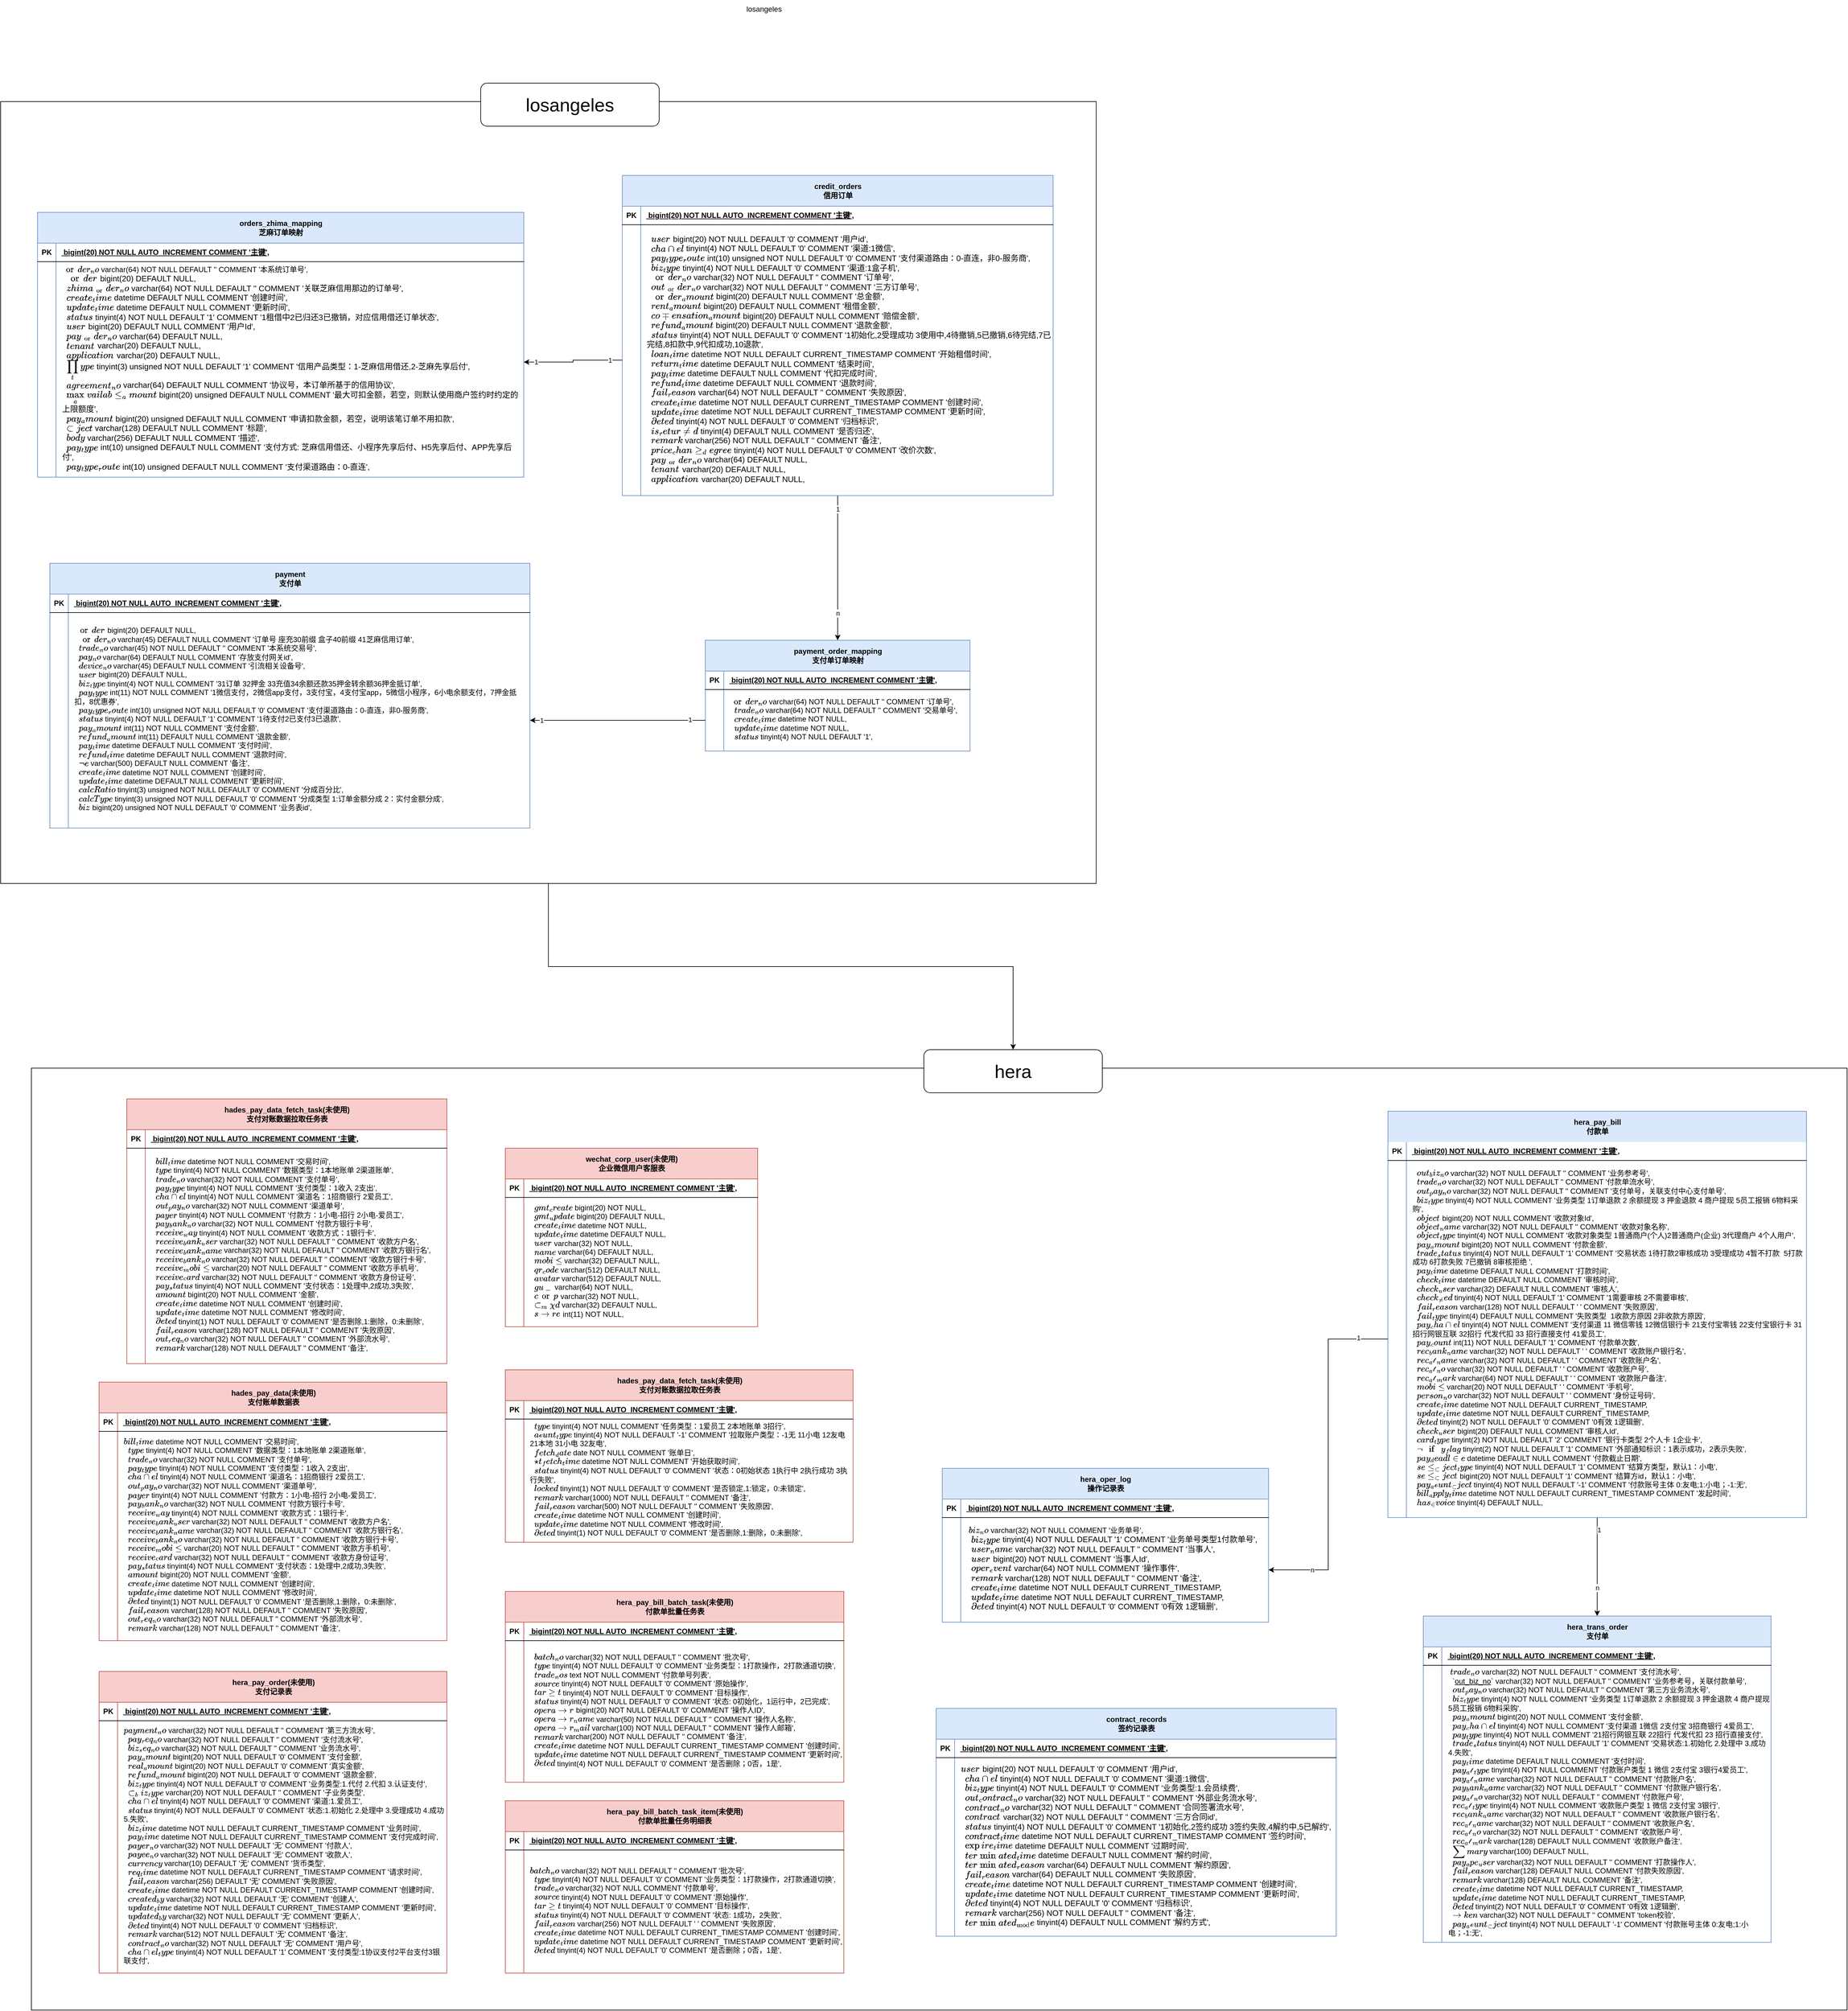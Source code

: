 <mxfile version="21.0.8" type="github">
  <diagram name="第 1 页" id="N2CALNT8F8_D19IIijXd">
    <mxGraphModel dx="2947" dy="2538" grid="1" gridSize="10" guides="1" tooltips="1" connect="1" arrows="1" fold="1" page="1" pageScale="1" pageWidth="827" pageHeight="1169" math="0" shadow="0">
      <root>
        <mxCell id="0" />
        <mxCell id="1" parent="0" />
        <mxCell id="k2LjzVEdCU2Bg38sYzsO-208" style="edgeStyle=orthogonalEdgeStyle;rounded=0;orthogonalLoop=1;jettySize=auto;html=1;" edge="1" parent="1" source="k2LjzVEdCU2Bg38sYzsO-202" target="k2LjzVEdCU2Bg38sYzsO-203">
          <mxGeometry relative="1" as="geometry" />
        </mxCell>
        <mxCell id="k2LjzVEdCU2Bg38sYzsO-202" value="" style="rounded=0;whiteSpace=wrap;html=1;fillColor=none;" vertex="1" parent="1">
          <mxGeometry x="-600" y="-150" width="1780" height="1270" as="geometry" />
        </mxCell>
        <mxCell id="k2LjzVEdCU2Bg38sYzsO-198" value="" style="rounded=0;whiteSpace=wrap;html=1;gradientColor=none;fillColor=none;" vertex="1" parent="1">
          <mxGeometry x="-550" y="1420" width="2950" height="1530" as="geometry" />
        </mxCell>
        <mxCell id="k2LjzVEdCU2Bg38sYzsO-96" style="edgeStyle=orthogonalEdgeStyle;rounded=0;orthogonalLoop=1;jettySize=auto;html=1;" edge="1" parent="1" source="k2LjzVEdCU2Bg38sYzsO-58" target="k2LjzVEdCU2Bg38sYzsO-85">
          <mxGeometry relative="1" as="geometry" />
        </mxCell>
        <mxCell id="k2LjzVEdCU2Bg38sYzsO-97" value="1" style="edgeLabel;html=1;align=center;verticalAlign=middle;resizable=0;points=[];" vertex="1" connectable="0" parent="k2LjzVEdCU2Bg38sYzsO-96">
          <mxGeometry x="-0.812" relative="1" as="geometry">
            <mxPoint as="offset" />
          </mxGeometry>
        </mxCell>
        <mxCell id="k2LjzVEdCU2Bg38sYzsO-98" value="n" style="edgeLabel;html=1;align=center;verticalAlign=middle;resizable=0;points=[];" vertex="1" connectable="0" parent="k2LjzVEdCU2Bg38sYzsO-96">
          <mxGeometry x="0.654" y="2" relative="1" as="geometry">
            <mxPoint x="-2" y="-4" as="offset" />
          </mxGeometry>
        </mxCell>
        <mxCell id="k2LjzVEdCU2Bg38sYzsO-58" value="credit_orders&lt;br&gt;信用订单&lt;br&gt;" style="shape=table;startSize=50;container=1;collapsible=1;childLayout=tableLayout;fixedRows=1;rowLines=0;fontStyle=1;align=center;resizeLast=1;html=1;fillColor=#dae8fc;strokeColor=#6c8ebf;" vertex="1" parent="1">
          <mxGeometry x="410" y="-30" width="700" height="520" as="geometry" />
        </mxCell>
        <mxCell id="k2LjzVEdCU2Bg38sYzsO-59" value="" style="shape=tableRow;horizontal=0;startSize=0;swimlaneHead=0;swimlaneBody=0;fillColor=none;collapsible=0;dropTarget=0;points=[[0,0.5],[1,0.5]];portConstraint=eastwest;top=0;left=0;right=0;bottom=1;" vertex="1" parent="k2LjzVEdCU2Bg38sYzsO-58">
          <mxGeometry y="50" width="700" height="30" as="geometry" />
        </mxCell>
        <mxCell id="k2LjzVEdCU2Bg38sYzsO-60" value="PK" style="shape=partialRectangle;connectable=0;fillColor=none;top=0;left=0;bottom=0;right=0;fontStyle=1;overflow=hidden;whiteSpace=wrap;html=1;" vertex="1" parent="k2LjzVEdCU2Bg38sYzsO-59">
          <mxGeometry width="30" height="30" as="geometry">
            <mxRectangle width="30" height="30" as="alternateBounds" />
          </mxGeometry>
        </mxCell>
        <mxCell id="k2LjzVEdCU2Bg38sYzsO-61" value="`id` bigint(20) NOT NULL AUTO_INCREMENT COMMENT &#39;主键&#39;," style="shape=partialRectangle;connectable=0;fillColor=none;top=0;left=0;bottom=0;right=0;align=left;spacingLeft=6;fontStyle=5;overflow=hidden;whiteSpace=wrap;html=1;" vertex="1" parent="k2LjzVEdCU2Bg38sYzsO-59">
          <mxGeometry x="30" width="670" height="30" as="geometry">
            <mxRectangle width="670" height="30" as="alternateBounds" />
          </mxGeometry>
        </mxCell>
        <mxCell id="k2LjzVEdCU2Bg38sYzsO-62" value="" style="shape=tableRow;horizontal=0;startSize=0;swimlaneHead=0;swimlaneBody=0;fillColor=none;collapsible=0;dropTarget=0;points=[[0,0.5],[1,0.5]];portConstraint=eastwest;top=0;left=0;right=0;bottom=0;" vertex="1" parent="k2LjzVEdCU2Bg38sYzsO-58">
          <mxGeometry y="80" width="700" height="440" as="geometry" />
        </mxCell>
        <mxCell id="k2LjzVEdCU2Bg38sYzsO-63" value="" style="shape=partialRectangle;connectable=0;fillColor=none;top=0;left=0;bottom=0;right=0;editable=1;overflow=hidden;whiteSpace=wrap;html=1;" vertex="1" parent="k2LjzVEdCU2Bg38sYzsO-62">
          <mxGeometry width="30" height="440" as="geometry">
            <mxRectangle width="30" height="440" as="alternateBounds" />
          </mxGeometry>
        </mxCell>
        <mxCell id="k2LjzVEdCU2Bg38sYzsO-64" value="&lt;div style=&quot;font-size: 13px;&quot;&gt;&lt;span style=&quot;background-color: initial;&quot;&gt;&amp;nbsp; `user_id` bigint(20) NOT NULL DEFAULT &#39;0&#39; COMMENT &#39;用户id&#39;,&lt;/span&gt;&lt;br&gt;&lt;/div&gt;&lt;div style=&quot;font-size: 13px;&quot;&gt;&lt;font style=&quot;font-size: 13px;&quot;&gt;&amp;nbsp; `channel` tinyint(4) NOT NULL DEFAULT &#39;0&#39; COMMENT &#39;渠道:1微信&#39;,&lt;/font&gt;&lt;/div&gt;&lt;div style=&quot;font-size: 13px;&quot;&gt;&lt;font style=&quot;font-size: 13px;&quot;&gt;&amp;nbsp; `pay_type_route` int(10) unsigned NOT NULL DEFAULT &#39;0&#39; COMMENT &#39;支付渠道路由：0-直连，非0-服务商&#39;,&lt;/font&gt;&lt;/div&gt;&lt;div style=&quot;font-size: 13px;&quot;&gt;&lt;font style=&quot;font-size: 13px;&quot;&gt;&amp;nbsp; `biz_type` tinyint(4) NOT NULL DEFAULT &#39;0&#39; COMMENT &#39;渠道:1盒子机&#39;,&lt;/font&gt;&lt;/div&gt;&lt;div style=&quot;font-size: 13px;&quot;&gt;&lt;font style=&quot;font-size: 13px;&quot;&gt;&amp;nbsp; `order_no` varchar(32) NOT NULL DEFAULT &#39;&#39; COMMENT &#39;订单号&#39;,&lt;/font&gt;&lt;/div&gt;&lt;div style=&quot;font-size: 13px;&quot;&gt;&lt;font style=&quot;font-size: 13px;&quot;&gt;&amp;nbsp; `out_order_no` varchar(32) NOT NULL DEFAULT &#39;&#39; COMMENT &#39;三方订单号&#39;,&lt;/font&gt;&lt;/div&gt;&lt;div style=&quot;font-size: 13px;&quot;&gt;&lt;font style=&quot;font-size: 13px;&quot;&gt;&amp;nbsp; `order_amount` bigint(20) DEFAULT NULL COMMENT &#39;总金额&#39;,&lt;/font&gt;&lt;/div&gt;&lt;div style=&quot;font-size: 13px;&quot;&gt;&lt;font style=&quot;font-size: 13px;&quot;&gt;&amp;nbsp; `rent_amount` bigint(20) DEFAULT NULL COMMENT &#39;租借金额&#39;,&lt;/font&gt;&lt;/div&gt;&lt;div style=&quot;font-size: 13px;&quot;&gt;&lt;font style=&quot;font-size: 13px;&quot;&gt;&amp;nbsp; `compensation_amount` bigint(20) DEFAULT NULL COMMENT &#39;赔偿金额&#39;,&lt;/font&gt;&lt;/div&gt;&lt;div style=&quot;font-size: 13px;&quot;&gt;&lt;font style=&quot;font-size: 13px;&quot;&gt;&amp;nbsp; `refund_amount` bigint(20) DEFAULT NULL COMMENT &#39;退款金额&#39;,&lt;/font&gt;&lt;/div&gt;&lt;div style=&quot;font-size: 13px;&quot;&gt;&lt;font style=&quot;font-size: 13px;&quot;&gt;&amp;nbsp; `status` tinyint(4) NOT NULL DEFAULT &#39;0&#39; COMMENT &#39;1初始化,2受理成功 3使用中,4待撤销,5已撤销,6待完结,7已完结,8扣款中,9代扣成功,10退款&#39;,&lt;/font&gt;&lt;/div&gt;&lt;div style=&quot;font-size: 13px;&quot;&gt;&lt;font style=&quot;font-size: 13px;&quot;&gt;&amp;nbsp; `loan_time` datetime NOT NULL DEFAULT CURRENT_TIMESTAMP COMMENT &#39;开始租借时间&#39;,&lt;/font&gt;&lt;/div&gt;&lt;div style=&quot;font-size: 13px;&quot;&gt;&lt;font style=&quot;font-size: 13px;&quot;&gt;&amp;nbsp; `return_time` datetime DEFAULT NULL COMMENT &#39;结束时间&#39;,&lt;/font&gt;&lt;/div&gt;&lt;div style=&quot;font-size: 13px;&quot;&gt;&lt;font style=&quot;font-size: 13px;&quot;&gt;&amp;nbsp; `pay_time` datetime DEFAULT NULL COMMENT &#39;代扣完成时间&#39;,&lt;/font&gt;&lt;/div&gt;&lt;div style=&quot;font-size: 13px;&quot;&gt;&lt;font style=&quot;font-size: 13px;&quot;&gt;&amp;nbsp; `refund_time` datetime DEFAULT NULL COMMENT &#39;退款时间&#39;,&lt;/font&gt;&lt;/div&gt;&lt;div style=&quot;font-size: 13px;&quot;&gt;&lt;font style=&quot;font-size: 13px;&quot;&gt;&amp;nbsp; `fail_reason` varchar(64) NOT NULL DEFAULT &#39;&#39; COMMENT &#39;失败原因&#39;,&lt;/font&gt;&lt;/div&gt;&lt;div style=&quot;font-size: 13px;&quot;&gt;&lt;font style=&quot;font-size: 13px;&quot;&gt;&amp;nbsp; `create_time` datetime NOT NULL DEFAULT CURRENT_TIMESTAMP COMMENT &#39;创建时间&#39;,&lt;/font&gt;&lt;/div&gt;&lt;div style=&quot;font-size: 13px;&quot;&gt;&lt;font style=&quot;font-size: 13px;&quot;&gt;&amp;nbsp; `update_time` datetime NOT NULL DEFAULT CURRENT_TIMESTAMP COMMENT &#39;更新时间&#39;,&lt;/font&gt;&lt;/div&gt;&lt;div style=&quot;font-size: 13px;&quot;&gt;&lt;font style=&quot;font-size: 13px;&quot;&gt;&amp;nbsp; `deleted` tinyint(4) NOT NULL DEFAULT &#39;0&#39; COMMENT &#39;归档标识&#39;,&lt;/font&gt;&lt;/div&gt;&lt;div style=&quot;font-size: 13px;&quot;&gt;&lt;font style=&quot;font-size: 13px;&quot;&gt;&amp;nbsp; `is_returned` tinyint(4) DEFAULT NULL COMMENT &#39;是否归还&#39;,&lt;/font&gt;&lt;/div&gt;&lt;div style=&quot;font-size: 13px;&quot;&gt;&lt;font style=&quot;font-size: 13px;&quot;&gt;&amp;nbsp; `remark` varchar(256) NOT NULL DEFAULT &#39;&#39; COMMENT &#39;备注&#39;,&lt;/font&gt;&lt;/div&gt;&lt;div style=&quot;font-size: 13px;&quot;&gt;&lt;font style=&quot;font-size: 13px;&quot;&gt;&amp;nbsp; `price_change_degree` tinyint(4) NOT NULL DEFAULT &#39;0&#39; COMMENT &#39;改价次数&#39;,&lt;/font&gt;&lt;/div&gt;&lt;div style=&quot;font-size: 13px;&quot;&gt;&lt;font style=&quot;font-size: 13px;&quot;&gt;&amp;nbsp; `pay_order_no` varchar(64) DEFAULT NULL,&lt;/font&gt;&lt;/div&gt;&lt;div style=&quot;font-size: 13px;&quot;&gt;&lt;font style=&quot;font-size: 13px;&quot;&gt;&amp;nbsp; `tenant_id` varchar(20) DEFAULT NULL,&lt;/font&gt;&lt;/div&gt;&lt;div style=&quot;font-size: 13px;&quot;&gt;&lt;font style=&quot;font-size: 13px;&quot;&gt;&amp;nbsp; `application_id` varchar(20) DEFAULT NULL,&lt;/font&gt;&lt;/div&gt;" style="shape=partialRectangle;connectable=0;fillColor=none;top=0;left=0;bottom=0;right=0;align=left;spacingLeft=6;overflow=hidden;whiteSpace=wrap;html=1;spacing=4;spacingTop=-5;" vertex="1" parent="k2LjzVEdCU2Bg38sYzsO-62">
          <mxGeometry x="30" width="670" height="440" as="geometry">
            <mxRectangle width="670" height="440" as="alternateBounds" />
          </mxGeometry>
        </mxCell>
        <mxCell id="k2LjzVEdCU2Bg38sYzsO-71" value="orders_zhima_mapping&lt;br&gt;芝麻订单映射" style="shape=table;startSize=50;container=1;collapsible=1;childLayout=tableLayout;fixedRows=1;rowLines=0;fontStyle=1;align=center;resizeLast=1;html=1;fillColor=#dae8fc;strokeColor=#6c8ebf;" vertex="1" parent="1">
          <mxGeometry x="-540" y="30" width="790" height="430" as="geometry" />
        </mxCell>
        <mxCell id="k2LjzVEdCU2Bg38sYzsO-72" value="" style="shape=tableRow;horizontal=0;startSize=0;swimlaneHead=0;swimlaneBody=0;fillColor=none;collapsible=0;dropTarget=0;points=[[0,0.5],[1,0.5]];portConstraint=eastwest;top=0;left=0;right=0;bottom=1;" vertex="1" parent="k2LjzVEdCU2Bg38sYzsO-71">
          <mxGeometry y="50" width="790" height="30" as="geometry" />
        </mxCell>
        <mxCell id="k2LjzVEdCU2Bg38sYzsO-73" value="PK" style="shape=partialRectangle;connectable=0;fillColor=none;top=0;left=0;bottom=0;right=0;fontStyle=1;overflow=hidden;whiteSpace=wrap;html=1;" vertex="1" parent="k2LjzVEdCU2Bg38sYzsO-72">
          <mxGeometry width="30" height="30" as="geometry">
            <mxRectangle width="30" height="30" as="alternateBounds" />
          </mxGeometry>
        </mxCell>
        <mxCell id="k2LjzVEdCU2Bg38sYzsO-74" value="`id` bigint(20) NOT NULL AUTO_INCREMENT COMMENT &#39;主键&#39;," style="shape=partialRectangle;connectable=0;fillColor=none;top=0;left=0;bottom=0;right=0;align=left;spacingLeft=6;fontStyle=5;overflow=hidden;whiteSpace=wrap;html=1;" vertex="1" parent="k2LjzVEdCU2Bg38sYzsO-72">
          <mxGeometry x="30" width="760" height="30" as="geometry">
            <mxRectangle width="760" height="30" as="alternateBounds" />
          </mxGeometry>
        </mxCell>
        <mxCell id="k2LjzVEdCU2Bg38sYzsO-75" value="" style="shape=tableRow;horizontal=0;startSize=0;swimlaneHead=0;swimlaneBody=0;fillColor=none;collapsible=0;dropTarget=0;points=[[0,0.5],[1,0.5]];portConstraint=eastwest;top=0;left=0;right=0;bottom=0;" vertex="1" parent="k2LjzVEdCU2Bg38sYzsO-71">
          <mxGeometry y="80" width="790" height="350" as="geometry" />
        </mxCell>
        <mxCell id="k2LjzVEdCU2Bg38sYzsO-76" value="" style="shape=partialRectangle;connectable=0;fillColor=none;top=0;left=0;bottom=0;right=0;editable=1;overflow=hidden;whiteSpace=wrap;html=1;" vertex="1" parent="k2LjzVEdCU2Bg38sYzsO-75">
          <mxGeometry width="30" height="350" as="geometry">
            <mxRectangle width="30" height="350" as="alternateBounds" />
          </mxGeometry>
        </mxCell>
        <mxCell id="k2LjzVEdCU2Bg38sYzsO-77" value="&lt;div style=&quot;&quot;&gt;&lt;div style=&quot;&quot;&gt;`order_no` varchar(64) NOT NULL DEFAULT &#39;&#39; COMMENT &#39;本系统订单号&#39;,&lt;/div&gt;&lt;div style=&quot;&quot;&gt;&lt;span style=&quot;font-size: 13px;&quot;&gt;&amp;nbsp; `order_id` bigint(20) DEFAULT NULL,&lt;/span&gt;&lt;/div&gt;&lt;div style=&quot;&quot;&gt;&lt;span style=&quot;font-size: 13px;&quot;&gt;&amp;nbsp; `zhima_order_no` varchar(64) NOT NULL DEFAULT &#39;&#39; COMMENT &#39;关联芝麻信用那边的订单号&#39;,&lt;/span&gt;&lt;/div&gt;&lt;div style=&quot;&quot;&gt;&lt;span style=&quot;font-size: 13px;&quot;&gt;&amp;nbsp; `create_time` datetime DEFAULT NULL COMMENT &#39;创建时间&#39;,&lt;/span&gt;&lt;/div&gt;&lt;div style=&quot;&quot;&gt;&lt;span style=&quot;font-size: 13px;&quot;&gt;&amp;nbsp; `update_time` datetime DEFAULT NULL COMMENT &#39;更新时间&#39;,&lt;/span&gt;&lt;/div&gt;&lt;div style=&quot;&quot;&gt;&lt;span style=&quot;font-size: 13px;&quot;&gt;&amp;nbsp; `status` tinyint(4) NOT NULL DEFAULT &#39;1&#39; COMMENT &#39;1租借中2已归还3已撤销，对应信用借还订单状态&#39;,&lt;/span&gt;&lt;/div&gt;&lt;div style=&quot;&quot;&gt;&lt;span style=&quot;font-size: 13px;&quot;&gt;&amp;nbsp; `user_id` bigint(20) DEFAULT NULL COMMENT &#39;用户Id&#39;,&lt;/span&gt;&lt;/div&gt;&lt;div style=&quot;&quot;&gt;&lt;span style=&quot;font-size: 13px;&quot;&gt;&amp;nbsp; `pay_order_no` varchar(64) DEFAULT NULL,&lt;/span&gt;&lt;/div&gt;&lt;div style=&quot;&quot;&gt;&lt;span style=&quot;font-size: 13px;&quot;&gt;&amp;nbsp; `tenant_id` varchar(20) DEFAULT NULL,&lt;/span&gt;&lt;/div&gt;&lt;div style=&quot;&quot;&gt;&lt;span style=&quot;font-size: 13px;&quot;&gt;&amp;nbsp; `application_id` varchar(20) DEFAULT NULL,&lt;/span&gt;&lt;/div&gt;&lt;div style=&quot;&quot;&gt;&lt;span style=&quot;font-size: 13px;&quot;&gt;&amp;nbsp; `prod_type` tinyint(3) unsigned NOT NULL DEFAULT &#39;1&#39; COMMENT &#39;信用产品类型：1-芝麻信用借还,2-芝麻先享后付&#39;,&lt;/span&gt;&lt;/div&gt;&lt;div style=&quot;&quot;&gt;&lt;span style=&quot;font-size: 13px;&quot;&gt;&amp;nbsp; `agreement_no` varchar(64) DEFAULT NULL COMMENT &#39;协议号，本订单所基于的信用协议&#39;,&lt;/span&gt;&lt;/div&gt;&lt;div style=&quot;&quot;&gt;&lt;span style=&quot;font-size: 13px;&quot;&gt;&amp;nbsp; `max_available_amount` bigint(20) unsigned DEFAULT NULL COMMENT &#39;最大可扣金额，若空，则默认使用商户签约时约定的上限额度&#39;,&lt;/span&gt;&lt;/div&gt;&lt;div style=&quot;&quot;&gt;&lt;span style=&quot;font-size: 13px;&quot;&gt;&amp;nbsp; `pay_amount` bigint(20) unsigned DEFAULT NULL COMMENT &#39;申请扣款金额，若空，说明该笔订单不用扣款&#39;,&lt;/span&gt;&lt;/div&gt;&lt;div style=&quot;&quot;&gt;&lt;span style=&quot;font-size: 13px;&quot;&gt;&amp;nbsp; `subject` varchar(128) DEFAULT NULL COMMENT &#39;标题&#39;,&lt;/span&gt;&lt;/div&gt;&lt;div style=&quot;&quot;&gt;&lt;span style=&quot;font-size: 13px;&quot;&gt;&amp;nbsp; `body` varchar(256) DEFAULT NULL COMMENT &#39;描述&#39;,&lt;/span&gt;&lt;/div&gt;&lt;div style=&quot;&quot;&gt;&lt;span style=&quot;font-size: 13px;&quot;&gt;&amp;nbsp; `pay_type` int(10) unsigned DEFAULT NULL COMMENT &#39;支付方式: 芝麻信用借还、小程序先享后付、H5先享后付、APP先享后付&#39;,&lt;/span&gt;&lt;/div&gt;&lt;div style=&quot;&quot;&gt;&lt;span style=&quot;font-size: 13px;&quot;&gt;&amp;nbsp; `pay_type_route` int(10) unsigned DEFAULT NULL COMMENT &#39;支付渠道路由：0-直连&#39;,&lt;/span&gt;&lt;/div&gt;&lt;/div&gt;" style="shape=partialRectangle;connectable=0;fillColor=none;top=0;left=0;bottom=0;right=0;align=left;spacingLeft=6;overflow=hidden;whiteSpace=wrap;html=1;spacing=4;spacingTop=-5;" vertex="1" parent="k2LjzVEdCU2Bg38sYzsO-75">
          <mxGeometry x="30" width="760" height="350" as="geometry">
            <mxRectangle width="760" height="350" as="alternateBounds" />
          </mxGeometry>
        </mxCell>
        <mxCell id="k2LjzVEdCU2Bg38sYzsO-78" value="payment&lt;br&gt;支付单" style="shape=table;startSize=50;container=1;collapsible=1;childLayout=tableLayout;fixedRows=1;rowLines=0;fontStyle=1;align=center;resizeLast=1;html=1;fillColor=#dae8fc;strokeColor=#6c8ebf;" vertex="1" parent="1">
          <mxGeometry x="-520" y="600" width="780" height="430" as="geometry" />
        </mxCell>
        <mxCell id="k2LjzVEdCU2Bg38sYzsO-79" value="" style="shape=tableRow;horizontal=0;startSize=0;swimlaneHead=0;swimlaneBody=0;fillColor=none;collapsible=0;dropTarget=0;points=[[0,0.5],[1,0.5]];portConstraint=eastwest;top=0;left=0;right=0;bottom=1;" vertex="1" parent="k2LjzVEdCU2Bg38sYzsO-78">
          <mxGeometry y="50" width="780" height="30" as="geometry" />
        </mxCell>
        <mxCell id="k2LjzVEdCU2Bg38sYzsO-80" value="PK" style="shape=partialRectangle;connectable=0;fillColor=none;top=0;left=0;bottom=0;right=0;fontStyle=1;overflow=hidden;whiteSpace=wrap;html=1;" vertex="1" parent="k2LjzVEdCU2Bg38sYzsO-79">
          <mxGeometry width="30" height="30" as="geometry">
            <mxRectangle width="30" height="30" as="alternateBounds" />
          </mxGeometry>
        </mxCell>
        <mxCell id="k2LjzVEdCU2Bg38sYzsO-81" value="`id` bigint(20) NOT NULL AUTO_INCREMENT COMMENT &#39;主键&#39;," style="shape=partialRectangle;connectable=0;fillColor=none;top=0;left=0;bottom=0;right=0;align=left;spacingLeft=6;fontStyle=5;overflow=hidden;whiteSpace=wrap;html=1;" vertex="1" parent="k2LjzVEdCU2Bg38sYzsO-79">
          <mxGeometry x="30" width="750" height="30" as="geometry">
            <mxRectangle width="750" height="30" as="alternateBounds" />
          </mxGeometry>
        </mxCell>
        <mxCell id="k2LjzVEdCU2Bg38sYzsO-82" value="" style="shape=tableRow;horizontal=0;startSize=0;swimlaneHead=0;swimlaneBody=0;fillColor=none;collapsible=0;dropTarget=0;points=[[0,0.5],[1,0.5]];portConstraint=eastwest;top=0;left=0;right=0;bottom=0;" vertex="1" parent="k2LjzVEdCU2Bg38sYzsO-78">
          <mxGeometry y="80" width="780" height="350" as="geometry" />
        </mxCell>
        <mxCell id="k2LjzVEdCU2Bg38sYzsO-83" value="" style="shape=partialRectangle;connectable=0;fillColor=none;top=0;left=0;bottom=0;right=0;editable=1;overflow=hidden;whiteSpace=wrap;html=1;" vertex="1" parent="k2LjzVEdCU2Bg38sYzsO-82">
          <mxGeometry width="30" height="350" as="geometry">
            <mxRectangle width="30" height="350" as="alternateBounds" />
          </mxGeometry>
        </mxCell>
        <mxCell id="k2LjzVEdCU2Bg38sYzsO-84" value="&lt;div style=&quot;&quot;&gt;&lt;div style=&quot;&quot;&gt;&lt;div&gt;&amp;nbsp;`order_id` bigint(20) DEFAULT NULL,&lt;/div&gt;&lt;div&gt;&amp;nbsp; `order_no` varchar(45) DEFAULT NULL COMMENT &#39;订单号 座充30前缀 盒子40前缀 41芝麻信用订单&#39;,&lt;/div&gt;&lt;div&gt;&amp;nbsp; `trade_no` varchar(45) NOT NULL DEFAULT &#39;&#39; COMMENT &#39;本系统交易号&#39;,&lt;/div&gt;&lt;div&gt;&amp;nbsp; `pay_no` varchar(64) DEFAULT NULL COMMENT &#39;存放支付网关id&#39;,&lt;/div&gt;&lt;div&gt;&amp;nbsp; `device_no` varchar(45) DEFAULT NULL COMMENT &#39;引流相关设备号&#39;,&lt;/div&gt;&lt;div&gt;&amp;nbsp; `user_id` bigint(20) DEFAULT NULL,&lt;/div&gt;&lt;div&gt;&amp;nbsp; `biz_type` tinyint(4) NOT NULL COMMENT &#39;31订单 32押金 33充值34余额还款35押金转余额36押金抵订单&#39;,&lt;/div&gt;&lt;div&gt;&amp;nbsp; `pay_type` int(11) NOT NULL COMMENT &#39;1微信支付，2微信app支付，3支付宝，4支付宝app，5微信小程序，6小电余额支付，7押金抵扣，8优惠券&#39;,&lt;/div&gt;&lt;div&gt;&amp;nbsp; `pay_type_route` int(10) unsigned NOT NULL DEFAULT &#39;0&#39; COMMENT &#39;支付渠道路由：0-直连，非0-服务商&#39;,&lt;/div&gt;&lt;div&gt;&amp;nbsp; `status` tinyint(4) NOT NULL DEFAULT &#39;1&#39; COMMENT &#39;1待支付2已支付3已退款&#39;,&lt;/div&gt;&lt;div&gt;&amp;nbsp; `pay_amount` int(11) NOT NULL COMMENT &#39;支付金额&#39;,&lt;/div&gt;&lt;div&gt;&amp;nbsp; `refund_amount` int(11) DEFAULT NULL COMMENT &#39;退款金额&#39;,&lt;/div&gt;&lt;div&gt;&amp;nbsp; `pay_time` datetime DEFAULT NULL COMMENT &#39;支付时间&#39;,&lt;/div&gt;&lt;div&gt;&amp;nbsp; `refund_time` datetime DEFAULT NULL COMMENT &#39;退款时间&#39;,&lt;/div&gt;&lt;div&gt;&amp;nbsp; `note` varchar(500) DEFAULT NULL COMMENT &#39;备注&#39;,&lt;/div&gt;&lt;div&gt;&amp;nbsp; `create_time` datetime NOT NULL COMMENT &#39;创建时间&#39;,&lt;/div&gt;&lt;div&gt;&amp;nbsp; `update_time` datetime DEFAULT NULL COMMENT &#39;更新时间&#39;,&lt;/div&gt;&lt;div&gt;&amp;nbsp; `calcRatio` tinyint(3) unsigned NOT NULL DEFAULT &#39;0&#39; COMMENT &#39;分成百分比&#39;,&lt;/div&gt;&lt;div&gt;&amp;nbsp; `calcType` tinyint(3) unsigned NOT NULL DEFAULT &#39;0&#39; COMMENT &#39;分成类型 1:订单金额分成 2：实付金额分成&#39;,&lt;/div&gt;&lt;div&gt;&amp;nbsp; `biz_id` bigint(20) unsigned NOT NULL DEFAULT &#39;0&#39; COMMENT &#39;业务表id&#39;,&lt;/div&gt;&lt;/div&gt;&lt;/div&gt;" style="shape=partialRectangle;connectable=0;fillColor=none;top=0;left=0;bottom=0;right=0;align=left;spacingLeft=6;overflow=hidden;whiteSpace=wrap;html=1;spacing=4;spacingTop=-5;" vertex="1" parent="k2LjzVEdCU2Bg38sYzsO-82">
          <mxGeometry x="30" width="750" height="350" as="geometry">
            <mxRectangle width="750" height="350" as="alternateBounds" />
          </mxGeometry>
        </mxCell>
        <mxCell id="k2LjzVEdCU2Bg38sYzsO-85" value="payment_order_mapping&lt;br&gt;支付单订单映射" style="shape=table;startSize=50;container=1;collapsible=1;childLayout=tableLayout;fixedRows=1;rowLines=0;fontStyle=1;align=center;resizeLast=1;html=1;fillColor=#dae8fc;strokeColor=#6c8ebf;" vertex="1" parent="1">
          <mxGeometry x="545" y="725" width="430" height="180" as="geometry" />
        </mxCell>
        <mxCell id="k2LjzVEdCU2Bg38sYzsO-86" value="" style="shape=tableRow;horizontal=0;startSize=0;swimlaneHead=0;swimlaneBody=0;fillColor=none;collapsible=0;dropTarget=0;points=[[0,0.5],[1,0.5]];portConstraint=eastwest;top=0;left=0;right=0;bottom=1;" vertex="1" parent="k2LjzVEdCU2Bg38sYzsO-85">
          <mxGeometry y="50" width="430" height="30" as="geometry" />
        </mxCell>
        <mxCell id="k2LjzVEdCU2Bg38sYzsO-87" value="PK" style="shape=partialRectangle;connectable=0;fillColor=none;top=0;left=0;bottom=0;right=0;fontStyle=1;overflow=hidden;whiteSpace=wrap;html=1;" vertex="1" parent="k2LjzVEdCU2Bg38sYzsO-86">
          <mxGeometry width="30" height="30" as="geometry">
            <mxRectangle width="30" height="30" as="alternateBounds" />
          </mxGeometry>
        </mxCell>
        <mxCell id="k2LjzVEdCU2Bg38sYzsO-88" value="`id` bigint(20) NOT NULL AUTO_INCREMENT COMMENT &#39;主键&#39;," style="shape=partialRectangle;connectable=0;fillColor=none;top=0;left=0;bottom=0;right=0;align=left;spacingLeft=6;fontStyle=5;overflow=hidden;whiteSpace=wrap;html=1;" vertex="1" parent="k2LjzVEdCU2Bg38sYzsO-86">
          <mxGeometry x="30" width="400" height="30" as="geometry">
            <mxRectangle width="400" height="30" as="alternateBounds" />
          </mxGeometry>
        </mxCell>
        <mxCell id="k2LjzVEdCU2Bg38sYzsO-89" value="" style="shape=tableRow;horizontal=0;startSize=0;swimlaneHead=0;swimlaneBody=0;fillColor=none;collapsible=0;dropTarget=0;points=[[0,0.5],[1,0.5]];portConstraint=eastwest;top=0;left=0;right=0;bottom=0;" vertex="1" parent="k2LjzVEdCU2Bg38sYzsO-85">
          <mxGeometry y="80" width="430" height="100" as="geometry" />
        </mxCell>
        <mxCell id="k2LjzVEdCU2Bg38sYzsO-90" value="" style="shape=partialRectangle;connectable=0;fillColor=none;top=0;left=0;bottom=0;right=0;editable=1;overflow=hidden;whiteSpace=wrap;html=1;" vertex="1" parent="k2LjzVEdCU2Bg38sYzsO-89">
          <mxGeometry width="30" height="100" as="geometry">
            <mxRectangle width="30" height="100" as="alternateBounds" />
          </mxGeometry>
        </mxCell>
        <mxCell id="k2LjzVEdCU2Bg38sYzsO-91" value="&lt;div style=&quot;&quot;&gt;&lt;div style=&quot;&quot;&gt;&lt;div&gt;`order_no` varchar(64) NOT NULL DEFAULT &#39;&#39; COMMENT &#39;订单号&#39;,&lt;/div&gt;&lt;div&gt;&amp;nbsp; `trade_no` varchar(64) NOT NULL DEFAULT &#39;&#39; COMMENT &#39;交易单号&#39;,&lt;/div&gt;&lt;div&gt;&amp;nbsp; `create_time` datetime NOT NULL,&lt;/div&gt;&lt;div&gt;&amp;nbsp; `update_time` datetime NOT NULL,&lt;/div&gt;&lt;div&gt;&amp;nbsp; `status` tinyint(4) NOT NULL DEFAULT &#39;1&#39;,&lt;/div&gt;&lt;/div&gt;&lt;/div&gt;" style="shape=partialRectangle;connectable=0;fillColor=none;top=0;left=0;bottom=0;right=0;align=left;spacingLeft=6;overflow=hidden;whiteSpace=wrap;html=1;spacing=4;spacingTop=-5;" vertex="1" parent="k2LjzVEdCU2Bg38sYzsO-89">
          <mxGeometry x="30" width="400" height="100" as="geometry">
            <mxRectangle width="400" height="100" as="alternateBounds" />
          </mxGeometry>
        </mxCell>
        <mxCell id="k2LjzVEdCU2Bg38sYzsO-92" style="edgeStyle=orthogonalEdgeStyle;rounded=0;orthogonalLoop=1;jettySize=auto;html=1;entryX=1;entryY=0.466;entryDx=0;entryDy=0;entryPerimeter=0;" edge="1" parent="1" source="k2LjzVEdCU2Bg38sYzsO-62" target="k2LjzVEdCU2Bg38sYzsO-75">
          <mxGeometry relative="1" as="geometry" />
        </mxCell>
        <mxCell id="k2LjzVEdCU2Bg38sYzsO-94" value="1" style="edgeLabel;html=1;align=center;verticalAlign=middle;resizable=0;points=[];" vertex="1" connectable="0" parent="k2LjzVEdCU2Bg38sYzsO-92">
          <mxGeometry x="0.756" relative="1" as="geometry">
            <mxPoint as="offset" />
          </mxGeometry>
        </mxCell>
        <mxCell id="k2LjzVEdCU2Bg38sYzsO-95" value="1" style="edgeLabel;html=1;align=center;verticalAlign=middle;resizable=0;points=[];" vertex="1" connectable="0" parent="k2LjzVEdCU2Bg38sYzsO-92">
          <mxGeometry x="-0.75" relative="1" as="geometry">
            <mxPoint as="offset" />
          </mxGeometry>
        </mxCell>
        <mxCell id="k2LjzVEdCU2Bg38sYzsO-99" style="edgeStyle=orthogonalEdgeStyle;rounded=0;orthogonalLoop=1;jettySize=auto;html=1;entryX=1;entryY=0.5;entryDx=0;entryDy=0;" edge="1" parent="1" source="k2LjzVEdCU2Bg38sYzsO-89" target="k2LjzVEdCU2Bg38sYzsO-82">
          <mxGeometry relative="1" as="geometry" />
        </mxCell>
        <mxCell id="k2LjzVEdCU2Bg38sYzsO-100" value="1" style="edgeLabel;html=1;align=center;verticalAlign=middle;resizable=0;points=[];" vertex="1" connectable="0" parent="k2LjzVEdCU2Bg38sYzsO-99">
          <mxGeometry x="0.759" y="8" relative="1" as="geometry">
            <mxPoint x="-16" y="-8" as="offset" />
          </mxGeometry>
        </mxCell>
        <mxCell id="k2LjzVEdCU2Bg38sYzsO-101" value="1" style="edgeLabel;html=1;align=center;verticalAlign=middle;resizable=0;points=[];" vertex="1" connectable="0" parent="k2LjzVEdCU2Bg38sYzsO-99">
          <mxGeometry x="-0.825" y="5" relative="1" as="geometry">
            <mxPoint y="-6" as="offset" />
          </mxGeometry>
        </mxCell>
        <mxCell id="k2LjzVEdCU2Bg38sYzsO-105" value="contract_records&lt;br&gt;签约记录表" style="shape=table;startSize=50;container=1;collapsible=1;childLayout=tableLayout;fixedRows=1;rowLines=0;fontStyle=1;align=center;resizeLast=1;html=1;fillColor=#dae8fc;strokeColor=#6c8ebf;" vertex="1" parent="1">
          <mxGeometry x="920" y="2460" width="650" height="370" as="geometry" />
        </mxCell>
        <mxCell id="k2LjzVEdCU2Bg38sYzsO-106" value="" style="shape=tableRow;horizontal=0;startSize=0;swimlaneHead=0;swimlaneBody=0;fillColor=none;collapsible=0;dropTarget=0;points=[[0,0.5],[1,0.5]];portConstraint=eastwest;top=0;left=0;right=0;bottom=1;" vertex="1" parent="k2LjzVEdCU2Bg38sYzsO-105">
          <mxGeometry y="50" width="650" height="30" as="geometry" />
        </mxCell>
        <mxCell id="k2LjzVEdCU2Bg38sYzsO-107" value="PK" style="shape=partialRectangle;connectable=0;fillColor=none;top=0;left=0;bottom=0;right=0;fontStyle=1;overflow=hidden;whiteSpace=wrap;html=1;" vertex="1" parent="k2LjzVEdCU2Bg38sYzsO-106">
          <mxGeometry width="30" height="30" as="geometry">
            <mxRectangle width="30" height="30" as="alternateBounds" />
          </mxGeometry>
        </mxCell>
        <mxCell id="k2LjzVEdCU2Bg38sYzsO-108" value="`id` bigint(20) NOT NULL AUTO_INCREMENT COMMENT &#39;主键&#39;," style="shape=partialRectangle;connectable=0;fillColor=none;top=0;left=0;bottom=0;right=0;align=left;spacingLeft=6;fontStyle=5;overflow=hidden;whiteSpace=wrap;html=1;" vertex="1" parent="k2LjzVEdCU2Bg38sYzsO-106">
          <mxGeometry x="30" width="620" height="30" as="geometry">
            <mxRectangle width="620" height="30" as="alternateBounds" />
          </mxGeometry>
        </mxCell>
        <mxCell id="k2LjzVEdCU2Bg38sYzsO-109" value="" style="shape=tableRow;horizontal=0;startSize=0;swimlaneHead=0;swimlaneBody=0;fillColor=none;collapsible=0;dropTarget=0;points=[[0,0.5],[1,0.5]];portConstraint=eastwest;top=0;left=0;right=0;bottom=0;" vertex="1" parent="k2LjzVEdCU2Bg38sYzsO-105">
          <mxGeometry y="80" width="650" height="290" as="geometry" />
        </mxCell>
        <mxCell id="k2LjzVEdCU2Bg38sYzsO-110" value="" style="shape=partialRectangle;connectable=0;fillColor=none;top=0;left=0;bottom=0;right=0;editable=1;overflow=hidden;whiteSpace=wrap;html=1;" vertex="1" parent="k2LjzVEdCU2Bg38sYzsO-109">
          <mxGeometry width="30" height="290" as="geometry">
            <mxRectangle width="30" height="290" as="alternateBounds" />
          </mxGeometry>
        </mxCell>
        <mxCell id="k2LjzVEdCU2Bg38sYzsO-111" value="&lt;div style=&quot;font-size: 13px;&quot;&gt;&lt;div&gt;`user_id` bigint(20) NOT NULL DEFAULT &#39;0&#39; COMMENT &#39;用户id&#39;,&lt;/div&gt;&lt;div&gt;&amp;nbsp; `channel` tinyint(4) NOT NULL DEFAULT &#39;0&#39; COMMENT &#39;渠道:1微信&#39;,&lt;/div&gt;&lt;div&gt;&amp;nbsp; `biz_type` tinyint(4) NOT NULL DEFAULT &#39;0&#39; COMMENT &#39;业务类型:1.会员续费&#39;,&lt;/div&gt;&lt;div&gt;&amp;nbsp; `out_contract_no` varchar(32) NOT NULL DEFAULT &#39;&#39; COMMENT &#39;外部业务流水号&#39;,&lt;/div&gt;&lt;div&gt;&amp;nbsp; `contract_no` varchar(32) NOT NULL DEFAULT &#39;&#39; COMMENT &#39;合同签署流水号&#39;,&lt;/div&gt;&lt;div&gt;&amp;nbsp; `contract_id` varchar(32) NOT NULL DEFAULT &#39;&#39; COMMENT &#39;三方合同id&#39;,&lt;/div&gt;&lt;div&gt;&amp;nbsp; `status` tinyint(4) NOT NULL DEFAULT &#39;0&#39; COMMENT &#39;1初始化,2签约成功 3签约失败,4解约中,5已解约&#39;,&lt;/div&gt;&lt;div&gt;&amp;nbsp; `contract_time` datetime NOT NULL DEFAULT CURRENT_TIMESTAMP COMMENT &#39;签约时间&#39;,&lt;/div&gt;&lt;div&gt;&amp;nbsp; `expire_time` datetime DEFAULT NULL COMMENT &#39;过期时间&#39;,&lt;/div&gt;&lt;div&gt;&amp;nbsp; `terminated_time` datetime DEFAULT NULL COMMENT &#39;解约时间&#39;,&lt;/div&gt;&lt;div&gt;&amp;nbsp; `terminated_reason` varchar(64) DEFAULT NULL COMMENT &#39;解约原因&#39;,&lt;/div&gt;&lt;div&gt;&amp;nbsp; `fail_reason` varchar(64) DEFAULT NULL COMMENT &#39;失败原因&#39;,&lt;/div&gt;&lt;div&gt;&amp;nbsp; `create_time` datetime NOT NULL DEFAULT CURRENT_TIMESTAMP COMMENT &#39;创建时间&#39;,&lt;/div&gt;&lt;div&gt;&amp;nbsp; `update_time` datetime NOT NULL DEFAULT CURRENT_TIMESTAMP COMMENT &#39;更新时间&#39;,&lt;/div&gt;&lt;div&gt;&amp;nbsp; `deleted` tinyint(4) NOT NULL DEFAULT &#39;0&#39; COMMENT &#39;归档标识&#39;,&lt;/div&gt;&lt;div&gt;&amp;nbsp; `remark` varchar(256) NOT NULL DEFAULT &#39;&#39; COMMENT &#39;备注&#39;,&lt;/div&gt;&lt;div&gt;&amp;nbsp; `terminated_mode` tinyint(4) DEFAULT NULL COMMENT &#39;解约方式&#39;,&lt;/div&gt;&lt;/div&gt;" style="shape=partialRectangle;connectable=0;fillColor=none;top=0;left=0;bottom=0;right=0;align=left;spacingLeft=6;overflow=hidden;whiteSpace=wrap;html=1;spacing=4;spacingTop=-5;" vertex="1" parent="k2LjzVEdCU2Bg38sYzsO-109">
          <mxGeometry x="30" width="620" height="290" as="geometry">
            <mxRectangle width="620" height="290" as="alternateBounds" />
          </mxGeometry>
        </mxCell>
        <mxCell id="k2LjzVEdCU2Bg38sYzsO-112" value="hera_oper_log&lt;br&gt;操作记录表" style="shape=table;startSize=50;container=1;collapsible=1;childLayout=tableLayout;fixedRows=1;rowLines=0;fontStyle=1;align=center;resizeLast=1;html=1;fillColor=#dae8fc;strokeColor=#6c8ebf;" vertex="1" parent="1">
          <mxGeometry x="930" y="2070" width="530" height="250" as="geometry" />
        </mxCell>
        <mxCell id="k2LjzVEdCU2Bg38sYzsO-113" value="" style="shape=tableRow;horizontal=0;startSize=0;swimlaneHead=0;swimlaneBody=0;fillColor=none;collapsible=0;dropTarget=0;points=[[0,0.5],[1,0.5]];portConstraint=eastwest;top=0;left=0;right=0;bottom=1;" vertex="1" parent="k2LjzVEdCU2Bg38sYzsO-112">
          <mxGeometry y="50" width="530" height="30" as="geometry" />
        </mxCell>
        <mxCell id="k2LjzVEdCU2Bg38sYzsO-114" value="PK" style="shape=partialRectangle;connectable=0;fillColor=none;top=0;left=0;bottom=0;right=0;fontStyle=1;overflow=hidden;whiteSpace=wrap;html=1;" vertex="1" parent="k2LjzVEdCU2Bg38sYzsO-113">
          <mxGeometry width="30" height="30" as="geometry">
            <mxRectangle width="30" height="30" as="alternateBounds" />
          </mxGeometry>
        </mxCell>
        <mxCell id="k2LjzVEdCU2Bg38sYzsO-115" value="`id` bigint(20) NOT NULL AUTO_INCREMENT COMMENT &#39;主键&#39;," style="shape=partialRectangle;connectable=0;fillColor=none;top=0;left=0;bottom=0;right=0;align=left;spacingLeft=6;fontStyle=5;overflow=hidden;whiteSpace=wrap;html=1;" vertex="1" parent="k2LjzVEdCU2Bg38sYzsO-113">
          <mxGeometry x="30" width="500" height="30" as="geometry">
            <mxRectangle width="500" height="30" as="alternateBounds" />
          </mxGeometry>
        </mxCell>
        <mxCell id="k2LjzVEdCU2Bg38sYzsO-116" value="" style="shape=tableRow;horizontal=0;startSize=0;swimlaneHead=0;swimlaneBody=0;fillColor=none;collapsible=0;dropTarget=0;points=[[0,0.5],[1,0.5]];portConstraint=eastwest;top=0;left=0;right=0;bottom=0;" vertex="1" parent="k2LjzVEdCU2Bg38sYzsO-112">
          <mxGeometry y="80" width="530" height="170" as="geometry" />
        </mxCell>
        <mxCell id="k2LjzVEdCU2Bg38sYzsO-117" value="" style="shape=partialRectangle;connectable=0;fillColor=none;top=0;left=0;bottom=0;right=0;editable=1;overflow=hidden;whiteSpace=wrap;html=1;" vertex="1" parent="k2LjzVEdCU2Bg38sYzsO-116">
          <mxGeometry width="30" height="170" as="geometry">
            <mxRectangle width="30" height="170" as="alternateBounds" />
          </mxGeometry>
        </mxCell>
        <mxCell id="k2LjzVEdCU2Bg38sYzsO-118" value="&lt;div style=&quot;&quot;&gt;&lt;div style=&quot;&quot;&gt;&amp;nbsp;`biz_no` varchar(32) NOT NULL COMMENT &#39;业务单号&#39;,&lt;/div&gt;&lt;div style=&quot;&quot;&gt;&lt;span style=&quot;font-size: 13px;&quot;&gt;&amp;nbsp; `biz_type` tinyint(4) NOT NULL DEFAULT &#39;1&#39; COMMENT &#39;业务单号类型1付款单号&#39;,&lt;/span&gt;&lt;/div&gt;&lt;div style=&quot;&quot;&gt;&lt;span style=&quot;font-size: 13px;&quot;&gt;&amp;nbsp; `user_name` varchar(32) NOT NULL DEFAULT &#39;&#39; COMMENT &#39;当事人&#39;,&lt;/span&gt;&lt;/div&gt;&lt;div style=&quot;&quot;&gt;&lt;span style=&quot;font-size: 13px;&quot;&gt;&amp;nbsp; `user_id` bigint(20) NOT NULL COMMENT &#39;当事人Id&#39;,&lt;/span&gt;&lt;/div&gt;&lt;div style=&quot;&quot;&gt;&lt;span style=&quot;font-size: 13px;&quot;&gt;&amp;nbsp; `oper_event` varchar(64) NOT NULL COMMENT &#39;操作事件&#39;,&lt;/span&gt;&lt;/div&gt;&lt;div style=&quot;&quot;&gt;&lt;span style=&quot;font-size: 13px;&quot;&gt;&amp;nbsp; `remark` varchar(128) NOT NULL DEFAULT &#39;&#39; COMMENT &#39;备注&#39;,&lt;/span&gt;&lt;/div&gt;&lt;div style=&quot;&quot;&gt;&lt;span style=&quot;font-size: 13px;&quot;&gt;&amp;nbsp; `create_time` datetime NOT NULL DEFAULT CURRENT_TIMESTAMP,&lt;/span&gt;&lt;/div&gt;&lt;div style=&quot;&quot;&gt;&lt;span style=&quot;font-size: 13px;&quot;&gt;&amp;nbsp; `update_time` datetime NOT NULL DEFAULT CURRENT_TIMESTAMP,&lt;/span&gt;&lt;/div&gt;&lt;div style=&quot;&quot;&gt;&lt;span style=&quot;font-size: 13px;&quot;&gt;&amp;nbsp; `deleted` tinyint(4) NOT NULL DEFAULT &#39;0&#39; COMMENT &#39;0有效 1逻辑删&#39;,&lt;/span&gt;&lt;/div&gt;&lt;/div&gt;" style="shape=partialRectangle;connectable=0;fillColor=none;top=0;left=0;bottom=0;right=0;align=left;spacingLeft=6;overflow=hidden;whiteSpace=wrap;html=1;spacing=4;spacingTop=-5;" vertex="1" parent="k2LjzVEdCU2Bg38sYzsO-116">
          <mxGeometry x="30" width="500" height="170" as="geometry">
            <mxRectangle width="500" height="170" as="alternateBounds" />
          </mxGeometry>
        </mxCell>
        <mxCell id="k2LjzVEdCU2Bg38sYzsO-119" value="hera_pay_bill_batch_task(未使用)&lt;br&gt;付款单批量任务表" style="shape=table;startSize=50;container=1;collapsible=1;childLayout=tableLayout;fixedRows=1;rowLines=0;fontStyle=1;align=center;resizeLast=1;html=1;fillColor=#f8cecc;strokeColor=#b85450;" vertex="1" parent="1">
          <mxGeometry x="220" y="2270" width="550" height="310" as="geometry" />
        </mxCell>
        <mxCell id="k2LjzVEdCU2Bg38sYzsO-120" value="" style="shape=tableRow;horizontal=0;startSize=0;swimlaneHead=0;swimlaneBody=0;fillColor=none;collapsible=0;dropTarget=0;points=[[0,0.5],[1,0.5]];portConstraint=eastwest;top=0;left=0;right=0;bottom=1;" vertex="1" parent="k2LjzVEdCU2Bg38sYzsO-119">
          <mxGeometry y="50" width="550" height="30" as="geometry" />
        </mxCell>
        <mxCell id="k2LjzVEdCU2Bg38sYzsO-121" value="PK" style="shape=partialRectangle;connectable=0;fillColor=none;top=0;left=0;bottom=0;right=0;fontStyle=1;overflow=hidden;whiteSpace=wrap;html=1;" vertex="1" parent="k2LjzVEdCU2Bg38sYzsO-120">
          <mxGeometry width="30" height="30" as="geometry">
            <mxRectangle width="30" height="30" as="alternateBounds" />
          </mxGeometry>
        </mxCell>
        <mxCell id="k2LjzVEdCU2Bg38sYzsO-122" value="`id` bigint(20) NOT NULL AUTO_INCREMENT COMMENT &#39;主键&#39;," style="shape=partialRectangle;connectable=0;fillColor=none;top=0;left=0;bottom=0;right=0;align=left;spacingLeft=6;fontStyle=5;overflow=hidden;whiteSpace=wrap;html=1;" vertex="1" parent="k2LjzVEdCU2Bg38sYzsO-120">
          <mxGeometry x="30" width="520" height="30" as="geometry">
            <mxRectangle width="520" height="30" as="alternateBounds" />
          </mxGeometry>
        </mxCell>
        <mxCell id="k2LjzVEdCU2Bg38sYzsO-123" value="" style="shape=tableRow;horizontal=0;startSize=0;swimlaneHead=0;swimlaneBody=0;fillColor=none;collapsible=0;dropTarget=0;points=[[0,0.5],[1,0.5]];portConstraint=eastwest;top=0;left=0;right=0;bottom=0;" vertex="1" parent="k2LjzVEdCU2Bg38sYzsO-119">
          <mxGeometry y="80" width="550" height="230" as="geometry" />
        </mxCell>
        <mxCell id="k2LjzVEdCU2Bg38sYzsO-124" value="" style="shape=partialRectangle;connectable=0;fillColor=none;top=0;left=0;bottom=0;right=0;editable=1;overflow=hidden;whiteSpace=wrap;html=1;" vertex="1" parent="k2LjzVEdCU2Bg38sYzsO-123">
          <mxGeometry width="30" height="230" as="geometry">
            <mxRectangle width="30" height="230" as="alternateBounds" />
          </mxGeometry>
        </mxCell>
        <mxCell id="k2LjzVEdCU2Bg38sYzsO-125" value="&lt;div style=&quot;&quot;&gt;&lt;div style=&quot;&quot;&gt;&lt;div&gt;&amp;nbsp; `batch_no` varchar(32) NOT NULL DEFAULT &#39;&#39; COMMENT &#39;批次号&#39;,&lt;/div&gt;&lt;div&gt;&amp;nbsp; `type` tinyint(4) NOT NULL DEFAULT &#39;0&#39; COMMENT &#39;业务类型：1打款操作，2打款通道切换&#39;,&lt;/div&gt;&lt;div&gt;&amp;nbsp; `trade_nos` text NOT NULL COMMENT &#39;付款单号列表&#39;,&lt;/div&gt;&lt;div&gt;&amp;nbsp; `source` tinyint(4) NOT NULL DEFAULT &#39;0&#39; COMMENT &#39;原始操作&#39;,&lt;/div&gt;&lt;div&gt;&amp;nbsp; `target` tinyint(4) NOT NULL DEFAULT &#39;0&#39; COMMENT &#39;目标操作&#39;,&lt;/div&gt;&lt;div&gt;&amp;nbsp; `status` tinyint(4) NOT NULL DEFAULT &#39;0&#39; COMMENT &#39;状态: 0初始化，1运行中，2已完成&#39;,&lt;/div&gt;&lt;div&gt;&amp;nbsp; `operator_id` bigint(20) NOT NULL DEFAULT &#39;0&#39; COMMENT &#39;操作人ID&#39;,&lt;/div&gt;&lt;div&gt;&amp;nbsp; `operator_name` varchar(50) NOT NULL DEFAULT &#39;&#39; COMMENT &#39;操作人名称&#39;,&lt;/div&gt;&lt;div&gt;&amp;nbsp; `operator_mail` varchar(100) NOT NULL DEFAULT &#39;&#39; COMMENT &#39;操作人邮箱&#39;,&lt;/div&gt;&lt;div&gt;&amp;nbsp; `remark` varchar(200) NOT NULL DEFAULT &#39;&#39; COMMENT &#39;备注&#39;,&lt;/div&gt;&lt;div&gt;&amp;nbsp; `create_time` datetime NOT NULL DEFAULT CURRENT_TIMESTAMP COMMENT &#39;创建时间&#39;,&lt;/div&gt;&lt;div&gt;&amp;nbsp; `update_time` datetime NOT NULL DEFAULT CURRENT_TIMESTAMP COMMENT &#39;更新时间&#39;,&lt;/div&gt;&lt;div&gt;&amp;nbsp; `deleted` tinyint(4) NOT NULL DEFAULT &#39;0&#39; COMMENT &#39;是否删除；0否，1是&#39;,&lt;/div&gt;&lt;/div&gt;&lt;/div&gt;" style="shape=partialRectangle;connectable=0;fillColor=none;top=0;left=0;bottom=0;right=0;align=left;spacingLeft=6;overflow=hidden;whiteSpace=wrap;html=1;spacing=4;spacingTop=-5;" vertex="1" parent="k2LjzVEdCU2Bg38sYzsO-123">
          <mxGeometry x="30" width="520" height="230" as="geometry">
            <mxRectangle width="520" height="230" as="alternateBounds" />
          </mxGeometry>
        </mxCell>
        <mxCell id="k2LjzVEdCU2Bg38sYzsO-126" value="hera_pay_bill_batch_task_item(未使用)&lt;br&gt;付款单批量任务明细表" style="shape=table;startSize=50;container=1;collapsible=1;childLayout=tableLayout;fixedRows=1;rowLines=0;fontStyle=1;align=center;resizeLast=1;html=1;fillColor=#f8cecc;strokeColor=#b85450;" vertex="1" parent="1">
          <mxGeometry x="220" y="2610" width="550" height="280" as="geometry" />
        </mxCell>
        <mxCell id="k2LjzVEdCU2Bg38sYzsO-127" value="" style="shape=tableRow;horizontal=0;startSize=0;swimlaneHead=0;swimlaneBody=0;fillColor=none;collapsible=0;dropTarget=0;points=[[0,0.5],[1,0.5]];portConstraint=eastwest;top=0;left=0;right=0;bottom=1;" vertex="1" parent="k2LjzVEdCU2Bg38sYzsO-126">
          <mxGeometry y="50" width="550" height="30" as="geometry" />
        </mxCell>
        <mxCell id="k2LjzVEdCU2Bg38sYzsO-128" value="PK" style="shape=partialRectangle;connectable=0;fillColor=none;top=0;left=0;bottom=0;right=0;fontStyle=1;overflow=hidden;whiteSpace=wrap;html=1;" vertex="1" parent="k2LjzVEdCU2Bg38sYzsO-127">
          <mxGeometry width="30" height="30" as="geometry">
            <mxRectangle width="30" height="30" as="alternateBounds" />
          </mxGeometry>
        </mxCell>
        <mxCell id="k2LjzVEdCU2Bg38sYzsO-129" value="`id` bigint(20) NOT NULL AUTO_INCREMENT COMMENT &#39;主键&#39;," style="shape=partialRectangle;connectable=0;fillColor=none;top=0;left=0;bottom=0;right=0;align=left;spacingLeft=6;fontStyle=5;overflow=hidden;whiteSpace=wrap;html=1;" vertex="1" parent="k2LjzVEdCU2Bg38sYzsO-127">
          <mxGeometry x="30" width="520" height="30" as="geometry">
            <mxRectangle width="520" height="30" as="alternateBounds" />
          </mxGeometry>
        </mxCell>
        <mxCell id="k2LjzVEdCU2Bg38sYzsO-130" value="" style="shape=tableRow;horizontal=0;startSize=0;swimlaneHead=0;swimlaneBody=0;fillColor=none;collapsible=0;dropTarget=0;points=[[0,0.5],[1,0.5]];portConstraint=eastwest;top=0;left=0;right=0;bottom=0;" vertex="1" parent="k2LjzVEdCU2Bg38sYzsO-126">
          <mxGeometry y="80" width="550" height="200" as="geometry" />
        </mxCell>
        <mxCell id="k2LjzVEdCU2Bg38sYzsO-131" value="" style="shape=partialRectangle;connectable=0;fillColor=none;top=0;left=0;bottom=0;right=0;editable=1;overflow=hidden;whiteSpace=wrap;html=1;" vertex="1" parent="k2LjzVEdCU2Bg38sYzsO-130">
          <mxGeometry width="30" height="200" as="geometry">
            <mxRectangle width="30" height="200" as="alternateBounds" />
          </mxGeometry>
        </mxCell>
        <mxCell id="k2LjzVEdCU2Bg38sYzsO-132" value="&lt;div style=&quot;&quot;&gt;&lt;div style=&quot;&quot;&gt;&lt;div&gt;`batch_no` varchar(32) NOT NULL DEFAULT &#39;&#39; COMMENT &#39;批次号&#39;,&lt;/div&gt;&lt;div&gt;&amp;nbsp; `type` tinyint(4) NOT NULL DEFAULT &#39;0&#39; COMMENT &#39;业务类型：1打款操作，2打款通道切换&#39;,&lt;/div&gt;&lt;div&gt;&amp;nbsp; `trade_no` varchar(32) NOT NULL COMMENT &#39;付款单号&#39;,&lt;/div&gt;&lt;div&gt;&amp;nbsp; `source` tinyint(4) NOT NULL DEFAULT &#39;0&#39; COMMENT &#39;原始操作&#39;,&lt;/div&gt;&lt;div&gt;&amp;nbsp; `target` tinyint(4) NOT NULL DEFAULT &#39;0&#39; COMMENT &#39;目标操作&#39;,&lt;/div&gt;&lt;div&gt;&amp;nbsp; `status` tinyint(4) NOT NULL DEFAULT &#39;0&#39; COMMENT &#39;状态: 1成功，2失败&#39;,&lt;/div&gt;&lt;div&gt;&amp;nbsp; `fail_reason` varchar(256) NOT NULL DEFAULT &#39; &#39; COMMENT &#39;失败原因&#39;,&lt;/div&gt;&lt;div&gt;&amp;nbsp; `create_time` datetime NOT NULL DEFAULT CURRENT_TIMESTAMP COMMENT &#39;创建时间&#39;,&lt;/div&gt;&lt;div&gt;&amp;nbsp; `update_time` datetime NOT NULL DEFAULT CURRENT_TIMESTAMP COMMENT &#39;更新时间&#39;,&lt;/div&gt;&lt;div&gt;&amp;nbsp; `deleted` tinyint(4) NOT NULL DEFAULT &#39;0&#39; COMMENT &#39;是否删除；0否，1是&#39;,&lt;/div&gt;&lt;/div&gt;&lt;/div&gt;" style="shape=partialRectangle;connectable=0;fillColor=none;top=0;left=0;bottom=0;right=0;align=left;spacingLeft=6;overflow=hidden;whiteSpace=wrap;html=1;spacing=4;spacingTop=-5;" vertex="1" parent="k2LjzVEdCU2Bg38sYzsO-130">
          <mxGeometry x="30" width="520" height="200" as="geometry">
            <mxRectangle width="520" height="200" as="alternateBounds" />
          </mxGeometry>
        </mxCell>
        <mxCell id="k2LjzVEdCU2Bg38sYzsO-195" style="edgeStyle=orthogonalEdgeStyle;rounded=0;orthogonalLoop=1;jettySize=auto;html=1;entryX=0.5;entryY=0;entryDx=0;entryDy=0;" edge="1" parent="1" source="k2LjzVEdCU2Bg38sYzsO-133" target="k2LjzVEdCU2Bg38sYzsO-168">
          <mxGeometry relative="1" as="geometry" />
        </mxCell>
        <mxCell id="k2LjzVEdCU2Bg38sYzsO-196" value="1" style="edgeLabel;html=1;align=center;verticalAlign=middle;resizable=0;points=[];" vertex="1" connectable="0" parent="k2LjzVEdCU2Bg38sYzsO-195">
          <mxGeometry x="-0.65" y="3" relative="1" as="geometry">
            <mxPoint y="-8" as="offset" />
          </mxGeometry>
        </mxCell>
        <mxCell id="k2LjzVEdCU2Bg38sYzsO-197" value="n" style="edgeLabel;html=1;align=center;verticalAlign=middle;resizable=0;points=[];" vertex="1" connectable="0" parent="k2LjzVEdCU2Bg38sYzsO-195">
          <mxGeometry x="0.425" relative="1" as="geometry">
            <mxPoint as="offset" />
          </mxGeometry>
        </mxCell>
        <mxCell id="k2LjzVEdCU2Bg38sYzsO-133" value="hera_pay_bill&lt;br&gt;付款单" style="shape=table;startSize=50;container=1;collapsible=1;childLayout=tableLayout;fixedRows=1;rowLines=0;fontStyle=1;align=center;resizeLast=1;html=1;fillColor=#dae8fc;strokeColor=#6c8ebf;rounded=0;shadow=0;swimlaneLine=0;" vertex="1" parent="1">
          <mxGeometry x="1654" y="1490" width="680" height="660" as="geometry" />
        </mxCell>
        <mxCell id="k2LjzVEdCU2Bg38sYzsO-134" value="" style="shape=tableRow;horizontal=0;startSize=0;swimlaneHead=0;swimlaneBody=0;fillColor=none;collapsible=0;dropTarget=0;points=[[0,0.5],[1,0.5]];portConstraint=eastwest;top=0;left=0;right=0;bottom=1;" vertex="1" parent="k2LjzVEdCU2Bg38sYzsO-133">
          <mxGeometry y="50" width="680" height="30" as="geometry" />
        </mxCell>
        <mxCell id="k2LjzVEdCU2Bg38sYzsO-135" value="PK" style="shape=partialRectangle;connectable=0;fillColor=none;top=0;left=0;bottom=0;right=0;fontStyle=1;overflow=hidden;whiteSpace=wrap;html=1;" vertex="1" parent="k2LjzVEdCU2Bg38sYzsO-134">
          <mxGeometry width="30" height="30" as="geometry">
            <mxRectangle width="30" height="30" as="alternateBounds" />
          </mxGeometry>
        </mxCell>
        <mxCell id="k2LjzVEdCU2Bg38sYzsO-136" value="`id` bigint(20) NOT NULL AUTO_INCREMENT COMMENT &#39;主键&#39;," style="shape=partialRectangle;connectable=0;fillColor=none;top=0;left=0;bottom=0;right=0;align=left;spacingLeft=6;fontStyle=5;overflow=hidden;whiteSpace=wrap;html=1;" vertex="1" parent="k2LjzVEdCU2Bg38sYzsO-134">
          <mxGeometry x="30" width="650" height="30" as="geometry">
            <mxRectangle width="650" height="30" as="alternateBounds" />
          </mxGeometry>
        </mxCell>
        <mxCell id="k2LjzVEdCU2Bg38sYzsO-137" value="" style="shape=tableRow;horizontal=0;startSize=0;swimlaneHead=0;swimlaneBody=0;fillColor=none;collapsible=0;dropTarget=0;points=[[0,0.5],[1,0.5]];portConstraint=eastwest;top=0;left=0;right=0;bottom=0;" vertex="1" parent="k2LjzVEdCU2Bg38sYzsO-133">
          <mxGeometry y="80" width="680" height="580" as="geometry" />
        </mxCell>
        <mxCell id="k2LjzVEdCU2Bg38sYzsO-138" value="" style="shape=partialRectangle;connectable=0;fillColor=none;top=0;left=0;bottom=0;right=0;editable=1;overflow=hidden;whiteSpace=wrap;html=1;" vertex="1" parent="k2LjzVEdCU2Bg38sYzsO-137">
          <mxGeometry width="30" height="580" as="geometry">
            <mxRectangle width="30" height="580" as="alternateBounds" />
          </mxGeometry>
        </mxCell>
        <mxCell id="k2LjzVEdCU2Bg38sYzsO-139" value="&lt;div style=&quot;&quot;&gt;&lt;div style=&quot;&quot;&gt;&lt;div&gt;&amp;nbsp; `out_biz_no` varchar(32) NOT NULL DEFAULT &#39;&#39; COMMENT &#39;业务参考号&#39;,&lt;/div&gt;&lt;div&gt;&amp;nbsp; `trade_no` varchar(32) NOT NULL DEFAULT &#39;&#39; COMMENT &#39;付款单流水号&#39;,&lt;/div&gt;&lt;div&gt;&amp;nbsp; `out_pay_no` varchar(32) NOT NULL DEFAULT &#39;&#39; COMMENT &#39;支付单号，关联支付中心支付单号&#39;,&lt;/div&gt;&lt;div&gt;&amp;nbsp; `biz_type` tinyint(4) NOT NULL COMMENT &#39;业务类型 1订单退款 2 余额提现 3 押金退款 4 商户提现 5员工报销 6物料采购&#39;,&lt;/div&gt;&lt;div&gt;&amp;nbsp; `object_id` bigint(20) NOT NULL COMMENT &#39;收款对象Id&#39;,&lt;/div&gt;&lt;div&gt;&amp;nbsp; `object_name` varchar(32) NOT NULL DEFAULT &#39;&#39; COMMENT &#39;收款对象名称&#39;,&lt;/div&gt;&lt;div&gt;&amp;nbsp; `object_type` tinyint(4) NOT NULL COMMENT &#39;收款对象类型 1普通商户(个人)2普通商户(企业) 3代理商户 4个人用户&#39;,&lt;/div&gt;&lt;div&gt;&amp;nbsp; `pay_amount` bigint(20) NOT NULL COMMENT &#39;付款金额&#39;,&lt;/div&gt;&lt;div&gt;&amp;nbsp; `trade_status` tinyint(4) NOT NULL DEFAULT &#39;1&#39; COMMENT &#39;交易状态 1待打款2审核成功 3受理成功 4暂不打款&amp;nbsp; 5打款成功 6打款失败 7已撤销 8审核拒绝 &#39;,&lt;/div&gt;&lt;div&gt;&amp;nbsp; `pay_time` datetime DEFAULT NULL COMMENT &#39;打款时间&#39;,&lt;/div&gt;&lt;div&gt;&amp;nbsp; `check_time` datetime DEFAULT NULL COMMENT &#39;审核时间&#39;,&lt;/div&gt;&lt;div&gt;&amp;nbsp; `check_user` varchar(32) DEFAULT NULL COMMENT &#39;审核人&#39;,&lt;/div&gt;&lt;div&gt;&amp;nbsp; `check_need` tinyint(4) NOT NULL DEFAULT &#39;1&#39; COMMENT &#39;1需要审核 2不需要审核&#39;,&lt;/div&gt;&lt;div&gt;&amp;nbsp; `fail_reason` varchar(128) NOT NULL DEFAULT &#39; &#39; COMMENT &#39;失败原因&#39;,&lt;/div&gt;&lt;div&gt;&amp;nbsp; `fail_type` tinyint(4) DEFAULT NULL COMMENT &#39;失败类型&amp;nbsp; 1收款方原因 2非收款方原因&#39;,&lt;/div&gt;&lt;div&gt;&amp;nbsp; `pay_channel` tinyint(4) NOT NULL COMMENT &#39;支付渠道 11 微信零钱 12微信银行卡 21支付宝零钱 22支付宝银行卡 31招行网银互联 32招行 代发代扣 33 招行直接支付 41爱员工&#39;,&lt;/div&gt;&lt;div&gt;&amp;nbsp; `pay_count` int(11) NOT NULL DEFAULT &#39;1&#39; COMMENT &#39;付款单次数&#39;,&lt;/div&gt;&lt;div&gt;&amp;nbsp; `rec_bank_name` varchar(32) NOT NULL DEFAULT &#39; &#39; COMMENT &#39;收款账户银行名&#39;,&lt;/div&gt;&lt;div&gt;&amp;nbsp; `rec_acct_name` varchar(32) NOT NULL DEFAULT &#39; &#39; COMMENT &#39;收款账户名&#39;,&lt;/div&gt;&lt;div&gt;&amp;nbsp; `rec_acct_no` varchar(32) NOT NULL DEFAULT &#39; &#39; COMMENT &#39;收款账户号&#39;,&lt;/div&gt;&lt;div&gt;&amp;nbsp; `rec_acct_mark` varchar(64) NOT NULL DEFAULT &#39; &#39; COMMENT &#39;收款账户备注&#39;,&lt;/div&gt;&lt;div&gt;&amp;nbsp; `mobile` varchar(20) NOT NULL DEFAULT &#39; &#39; COMMENT &#39;手机号&#39;,&lt;/div&gt;&lt;div&gt;&amp;nbsp; `person_no` varchar(32) NOT NULL DEFAULT &#39; &#39; COMMENT &#39;身份证号码&#39;,&lt;/div&gt;&lt;div&gt;&amp;nbsp; `create_time` datetime NOT NULL DEFAULT CURRENT_TIMESTAMP,&lt;/div&gt;&lt;div&gt;&amp;nbsp; `update_time` datetime NOT NULL DEFAULT CURRENT_TIMESTAMP,&lt;/div&gt;&lt;div&gt;&amp;nbsp; `deleted` tinyint(2) NOT NULL DEFAULT &#39;0&#39; COMMENT &#39;0有效 1逻辑删&#39;,&lt;/div&gt;&lt;div&gt;&amp;nbsp; `check_user_id` bigint(20) DEFAULT NULL COMMENT &#39;审核人Id&#39;,&lt;/div&gt;&lt;div&gt;&amp;nbsp; `card_type` tinyint(2) NOT NULL DEFAULT &#39;2&#39; COMMENT &#39;银行卡类型 2个人卡 1企业卡&#39;,&lt;/div&gt;&lt;div&gt;&amp;nbsp; `notify_flag` tinyint(2) NOT NULL DEFAULT &#39;1&#39; COMMENT &#39;外部通知标识：1表示成功，2表示失败&#39;,&lt;/div&gt;&lt;div&gt;&amp;nbsp; `pay_deadline` datetime DEFAULT NULL COMMENT &#39;付款截止日期&#39;,&lt;/div&gt;&lt;div&gt;&amp;nbsp; `settle_subject_type` tinyint(4) NOT NULL DEFAULT &#39;1&#39; COMMENT &#39;结算方类型，默认1：小电&#39;,&lt;/div&gt;&lt;div&gt;&amp;nbsp; `settle_subject_id` bigint(20) NOT NULL DEFAULT &#39;1&#39; COMMENT &#39;结算方id，默认1：小电&#39;,&lt;/div&gt;&lt;div&gt;&amp;nbsp; `pay_account_subject` tinyint(4) NOT NULL DEFAULT &#39;-1&#39; COMMENT &#39;付款账号主体 0:友电;1:小电；-1:无&#39;,&lt;/div&gt;&lt;div&gt;&amp;nbsp; `bill_apply_time` datetime NOT NULL DEFAULT CURRENT_TIMESTAMP COMMENT &#39;发起时间&#39;,&lt;/div&gt;&lt;div&gt;&amp;nbsp; `has_invoice` tinyint(4) DEFAULT NULL,&lt;/div&gt;&lt;/div&gt;&lt;/div&gt;" style="shape=partialRectangle;connectable=0;fillColor=none;top=0;left=0;bottom=0;right=0;align=left;spacingLeft=6;overflow=hidden;whiteSpace=wrap;html=1;spacing=4;spacingTop=-5;" vertex="1" parent="k2LjzVEdCU2Bg38sYzsO-137">
          <mxGeometry x="30" width="650" height="580" as="geometry">
            <mxRectangle width="650" height="580" as="alternateBounds" />
          </mxGeometry>
        </mxCell>
        <mxCell id="k2LjzVEdCU2Bg38sYzsO-140" value="hades_pay_data_fetch_task(未使用)&lt;br&gt;支付对账数据拉取任务表" style="shape=table;startSize=50;container=1;collapsible=1;childLayout=tableLayout;fixedRows=1;rowLines=0;fontStyle=1;align=center;resizeLast=1;html=1;fillColor=#f8cecc;strokeColor=#b85450;" vertex="1" parent="1">
          <mxGeometry x="220" y="1910" width="565" height="280" as="geometry" />
        </mxCell>
        <mxCell id="k2LjzVEdCU2Bg38sYzsO-141" value="" style="shape=tableRow;horizontal=0;startSize=0;swimlaneHead=0;swimlaneBody=0;fillColor=none;collapsible=0;dropTarget=0;points=[[0,0.5],[1,0.5]];portConstraint=eastwest;top=0;left=0;right=0;bottom=1;" vertex="1" parent="k2LjzVEdCU2Bg38sYzsO-140">
          <mxGeometry y="50" width="565" height="30" as="geometry" />
        </mxCell>
        <mxCell id="k2LjzVEdCU2Bg38sYzsO-142" value="PK" style="shape=partialRectangle;connectable=0;fillColor=none;top=0;left=0;bottom=0;right=0;fontStyle=1;overflow=hidden;whiteSpace=wrap;html=1;" vertex="1" parent="k2LjzVEdCU2Bg38sYzsO-141">
          <mxGeometry width="30" height="30" as="geometry">
            <mxRectangle width="30" height="30" as="alternateBounds" />
          </mxGeometry>
        </mxCell>
        <mxCell id="k2LjzVEdCU2Bg38sYzsO-143" value="`id` bigint(20) NOT NULL AUTO_INCREMENT COMMENT &#39;主键&#39;," style="shape=partialRectangle;connectable=0;fillColor=none;top=0;left=0;bottom=0;right=0;align=left;spacingLeft=6;fontStyle=5;overflow=hidden;whiteSpace=wrap;html=1;" vertex="1" parent="k2LjzVEdCU2Bg38sYzsO-141">
          <mxGeometry x="30" width="535" height="30" as="geometry">
            <mxRectangle width="535" height="30" as="alternateBounds" />
          </mxGeometry>
        </mxCell>
        <mxCell id="k2LjzVEdCU2Bg38sYzsO-144" value="" style="shape=tableRow;horizontal=0;startSize=0;swimlaneHead=0;swimlaneBody=0;fillColor=none;collapsible=0;dropTarget=0;points=[[0,0.5],[1,0.5]];portConstraint=eastwest;top=0;left=0;right=0;bottom=0;" vertex="1" parent="k2LjzVEdCU2Bg38sYzsO-140">
          <mxGeometry y="80" width="565" height="200" as="geometry" />
        </mxCell>
        <mxCell id="k2LjzVEdCU2Bg38sYzsO-145" value="" style="shape=partialRectangle;connectable=0;fillColor=none;top=0;left=0;bottom=0;right=0;editable=1;overflow=hidden;whiteSpace=wrap;html=1;" vertex="1" parent="k2LjzVEdCU2Bg38sYzsO-144">
          <mxGeometry width="30" height="200" as="geometry">
            <mxRectangle width="30" height="200" as="alternateBounds" />
          </mxGeometry>
        </mxCell>
        <mxCell id="k2LjzVEdCU2Bg38sYzsO-146" value="&lt;div style=&quot;&quot;&gt;&lt;div style=&quot;&quot;&gt;&lt;div&gt;&amp;nbsp; `type` tinyint(4) NOT NULL COMMENT &#39;任务类型：1爱员工 2本地账单 3招行&#39;,&lt;/div&gt;&lt;div&gt;&amp;nbsp; `account_type` tinyint(4) NOT NULL DEFAULT &#39;-1&#39; COMMENT &#39;拉取账户类型：-1无 11小电 12友电 21本地 31小电 32友电&#39;,&lt;/div&gt;&lt;div&gt;&amp;nbsp; `fetch_date` date NOT NULL COMMENT &#39;账单日&#39;,&lt;/div&gt;&lt;div&gt;&amp;nbsp; `start_fetch_time` datetime NOT NULL COMMENT &#39;开始获取时间&#39;,&lt;/div&gt;&lt;div&gt;&amp;nbsp; `status` tinyint(4) NOT NULL DEFAULT &#39;0&#39; COMMENT &#39;状态：0初始状态 1执行中 2执行成功 3执行失败&#39;,&lt;/div&gt;&lt;div&gt;&amp;nbsp; `locked` tinyint(1) NOT NULL DEFAULT &#39;0&#39; COMMENT &#39;是否锁定,1:锁定，0:未锁定&#39;,&lt;/div&gt;&lt;div&gt;&amp;nbsp; `remark` varchar(1000) NOT NULL DEFAULT &#39;&#39; COMMENT &#39;备注&#39;,&lt;/div&gt;&lt;div&gt;&amp;nbsp; `fail_reason` varchar(500) NOT NULL DEFAULT &#39;&#39; COMMENT &#39;失败原因&#39;,&lt;/div&gt;&lt;div&gt;&amp;nbsp; `create_time` datetime NOT NULL COMMENT &#39;创建时间&#39;,&lt;/div&gt;&lt;div&gt;&amp;nbsp; `update_time` datetime NOT NULL COMMENT &#39;修改时间&#39;,&lt;/div&gt;&lt;div&gt;&amp;nbsp; `deleted` tinyint(1) NOT NULL DEFAULT &#39;0&#39; COMMENT &#39;是否删除,1:删除，0:未删除&#39;,&lt;/div&gt;&lt;/div&gt;&lt;/div&gt;" style="shape=partialRectangle;connectable=0;fillColor=none;top=0;left=0;bottom=0;right=0;align=left;spacingLeft=6;overflow=hidden;whiteSpace=wrap;html=1;spacing=4;spacingTop=-5;" vertex="1" parent="k2LjzVEdCU2Bg38sYzsO-144">
          <mxGeometry x="30" width="535" height="200" as="geometry">
            <mxRectangle width="535" height="200" as="alternateBounds" />
          </mxGeometry>
        </mxCell>
        <mxCell id="k2LjzVEdCU2Bg38sYzsO-147" value="hades_pay_data_fetch_task(未使用)&lt;br&gt;支付对账数据拉取任务表" style="shape=table;startSize=50;container=1;collapsible=1;childLayout=tableLayout;fixedRows=1;rowLines=0;fontStyle=1;align=center;resizeLast=1;html=1;fillColor=#f8cecc;strokeColor=#b85450;" vertex="1" parent="1">
          <mxGeometry x="-395" y="1470" width="520" height="430" as="geometry" />
        </mxCell>
        <mxCell id="k2LjzVEdCU2Bg38sYzsO-148" value="" style="shape=tableRow;horizontal=0;startSize=0;swimlaneHead=0;swimlaneBody=0;fillColor=none;collapsible=0;dropTarget=0;points=[[0,0.5],[1,0.5]];portConstraint=eastwest;top=0;left=0;right=0;bottom=1;" vertex="1" parent="k2LjzVEdCU2Bg38sYzsO-147">
          <mxGeometry y="50" width="520" height="30" as="geometry" />
        </mxCell>
        <mxCell id="k2LjzVEdCU2Bg38sYzsO-149" value="PK" style="shape=partialRectangle;connectable=0;fillColor=none;top=0;left=0;bottom=0;right=0;fontStyle=1;overflow=hidden;whiteSpace=wrap;html=1;" vertex="1" parent="k2LjzVEdCU2Bg38sYzsO-148">
          <mxGeometry width="30" height="30" as="geometry">
            <mxRectangle width="30" height="30" as="alternateBounds" />
          </mxGeometry>
        </mxCell>
        <mxCell id="k2LjzVEdCU2Bg38sYzsO-150" value="`id` bigint(20) NOT NULL AUTO_INCREMENT COMMENT &#39;主键&#39;," style="shape=partialRectangle;connectable=0;fillColor=none;top=0;left=0;bottom=0;right=0;align=left;spacingLeft=6;fontStyle=5;overflow=hidden;whiteSpace=wrap;html=1;" vertex="1" parent="k2LjzVEdCU2Bg38sYzsO-148">
          <mxGeometry x="30" width="490" height="30" as="geometry">
            <mxRectangle width="490" height="30" as="alternateBounds" />
          </mxGeometry>
        </mxCell>
        <mxCell id="k2LjzVEdCU2Bg38sYzsO-151" value="" style="shape=tableRow;horizontal=0;startSize=0;swimlaneHead=0;swimlaneBody=0;fillColor=none;collapsible=0;dropTarget=0;points=[[0,0.5],[1,0.5]];portConstraint=eastwest;top=0;left=0;right=0;bottom=0;" vertex="1" parent="k2LjzVEdCU2Bg38sYzsO-147">
          <mxGeometry y="80" width="520" height="350" as="geometry" />
        </mxCell>
        <mxCell id="k2LjzVEdCU2Bg38sYzsO-152" value="" style="shape=partialRectangle;connectable=0;fillColor=none;top=0;left=0;bottom=0;right=0;editable=1;overflow=hidden;whiteSpace=wrap;html=1;" vertex="1" parent="k2LjzVEdCU2Bg38sYzsO-151">
          <mxGeometry width="30" height="350" as="geometry">
            <mxRectangle width="30" height="350" as="alternateBounds" />
          </mxGeometry>
        </mxCell>
        <mxCell id="k2LjzVEdCU2Bg38sYzsO-153" value="&lt;div style=&quot;&quot;&gt;&lt;div style=&quot;&quot;&gt;&lt;div&gt;&amp;nbsp; `bill_time` datetime NOT NULL COMMENT &#39;交易时间&#39;,&lt;/div&gt;&lt;div&gt;&amp;nbsp; `type` tinyint(4) NOT NULL COMMENT &#39;数据类型：1本地账单 2渠道账单&#39;,&lt;/div&gt;&lt;div&gt;&amp;nbsp; `trade_no` varchar(32) NOT NULL COMMENT &#39;支付单号&#39;,&lt;/div&gt;&lt;div&gt;&amp;nbsp; `pay_type` tinyint(4) NOT NULL COMMENT &#39;支付类型：1收入 2支出&#39;,&lt;/div&gt;&lt;div&gt;&amp;nbsp; `channel` tinyint(4) NOT NULL COMMENT &#39;渠道名：1招商银行 2爱员工&#39;,&lt;/div&gt;&lt;div&gt;&amp;nbsp; `out_pay_no` varchar(32) NOT NULL COMMENT &#39;渠道单号&#39;,&lt;/div&gt;&lt;div&gt;&amp;nbsp; `payer` tinyint(4) NOT NULL COMMENT &#39;付款方：1小电-招行 2小电-爱员工&#39;,&lt;/div&gt;&lt;div&gt;&amp;nbsp; `pay_bank_no` varchar(32) NOT NULL COMMENT &#39;付款方银行卡号&#39;,&lt;/div&gt;&lt;div&gt;&amp;nbsp; `receive_way` tinyint(4) NOT NULL COMMENT &#39;收款方式：1银行卡&#39;,&lt;/div&gt;&lt;div&gt;&amp;nbsp; `receive_bank_user` varchar(32) NOT NULL DEFAULT &#39;&#39; COMMENT &#39;收款方户名&#39;,&lt;/div&gt;&lt;div&gt;&amp;nbsp; `receive_bank_name` varchar(32) NOT NULL DEFAULT &#39;&#39; COMMENT &#39;收款方银行名&#39;,&lt;/div&gt;&lt;div&gt;&amp;nbsp; `receive_bank_no` varchar(32) NOT NULL DEFAULT &#39;&#39; COMMENT &#39;收款方银行卡号&#39;,&lt;/div&gt;&lt;div&gt;&amp;nbsp; `receive_mobile` varchar(20) NOT NULL DEFAULT &#39;&#39; COMMENT &#39;收款方手机号&#39;,&lt;/div&gt;&lt;div&gt;&amp;nbsp; `receive_id_card` varchar(32) NOT NULL DEFAULT &#39;&#39; COMMENT &#39;收款方身份证号&#39;,&lt;/div&gt;&lt;div&gt;&amp;nbsp; `pay_status` tinyint(4) NOT NULL COMMENT &#39;支付状态：1处理中,2成功,3失败&#39;,&lt;/div&gt;&lt;div&gt;&amp;nbsp; `amount` bigint(20) NOT NULL COMMENT &#39;金额&#39;,&lt;/div&gt;&lt;div&gt;&amp;nbsp; `create_time` datetime NOT NULL COMMENT &#39;创建时间&#39;,&lt;/div&gt;&lt;div&gt;&amp;nbsp; `update_time` datetime NOT NULL COMMENT &#39;修改时间&#39;,&lt;/div&gt;&lt;div&gt;&amp;nbsp; `deleted` tinyint(1) NOT NULL DEFAULT &#39;0&#39; COMMENT &#39;是否删除,1:删除，0:未删除&#39;,&lt;/div&gt;&lt;div&gt;&amp;nbsp; `fail_reason` varchar(128) NOT NULL DEFAULT &#39;&#39; COMMENT &#39;失败原因&#39;,&lt;/div&gt;&lt;div&gt;&amp;nbsp; `out_req_no` varchar(32) NOT NULL DEFAULT &#39;&#39; COMMENT &#39;外部流水号&#39;,&lt;/div&gt;&lt;div&gt;&amp;nbsp; `remark` varchar(128) NOT NULL DEFAULT &#39;&#39; COMMENT &#39;备注&#39;,&lt;/div&gt;&lt;/div&gt;&lt;/div&gt;" style="shape=partialRectangle;connectable=0;fillColor=none;top=0;left=0;bottom=0;right=0;align=left;spacingLeft=6;overflow=hidden;whiteSpace=wrap;html=1;spacing=4;spacingTop=-5;" vertex="1" parent="k2LjzVEdCU2Bg38sYzsO-151">
          <mxGeometry x="30" width="490" height="350" as="geometry">
            <mxRectangle width="490" height="350" as="alternateBounds" />
          </mxGeometry>
        </mxCell>
        <mxCell id="k2LjzVEdCU2Bg38sYzsO-154" value="hades_pay_data(未使用)&lt;br&gt;支付账单数据表" style="shape=table;startSize=50;container=1;collapsible=1;childLayout=tableLayout;fixedRows=1;rowLines=0;fontStyle=1;align=center;resizeLast=1;html=1;fillColor=#f8cecc;strokeColor=#b85450;" vertex="1" parent="1">
          <mxGeometry x="-440" y="1930" width="565" height="420" as="geometry" />
        </mxCell>
        <mxCell id="k2LjzVEdCU2Bg38sYzsO-155" value="" style="shape=tableRow;horizontal=0;startSize=0;swimlaneHead=0;swimlaneBody=0;fillColor=none;collapsible=0;dropTarget=0;points=[[0,0.5],[1,0.5]];portConstraint=eastwest;top=0;left=0;right=0;bottom=1;" vertex="1" parent="k2LjzVEdCU2Bg38sYzsO-154">
          <mxGeometry y="50" width="565" height="30" as="geometry" />
        </mxCell>
        <mxCell id="k2LjzVEdCU2Bg38sYzsO-156" value="PK" style="shape=partialRectangle;connectable=0;fillColor=none;top=0;left=0;bottom=0;right=0;fontStyle=1;overflow=hidden;whiteSpace=wrap;html=1;" vertex="1" parent="k2LjzVEdCU2Bg38sYzsO-155">
          <mxGeometry width="30" height="30" as="geometry">
            <mxRectangle width="30" height="30" as="alternateBounds" />
          </mxGeometry>
        </mxCell>
        <mxCell id="k2LjzVEdCU2Bg38sYzsO-157" value="`id` bigint(20) NOT NULL AUTO_INCREMENT COMMENT &#39;主键&#39;," style="shape=partialRectangle;connectable=0;fillColor=none;top=0;left=0;bottom=0;right=0;align=left;spacingLeft=6;fontStyle=5;overflow=hidden;whiteSpace=wrap;html=1;" vertex="1" parent="k2LjzVEdCU2Bg38sYzsO-155">
          <mxGeometry x="30" width="535" height="30" as="geometry">
            <mxRectangle width="535" height="30" as="alternateBounds" />
          </mxGeometry>
        </mxCell>
        <mxCell id="k2LjzVEdCU2Bg38sYzsO-158" value="" style="shape=tableRow;horizontal=0;startSize=0;swimlaneHead=0;swimlaneBody=0;fillColor=none;collapsible=0;dropTarget=0;points=[[0,0.5],[1,0.5]];portConstraint=eastwest;top=0;left=0;right=0;bottom=0;" vertex="1" parent="k2LjzVEdCU2Bg38sYzsO-154">
          <mxGeometry y="80" width="565" height="340" as="geometry" />
        </mxCell>
        <mxCell id="k2LjzVEdCU2Bg38sYzsO-159" value="" style="shape=partialRectangle;connectable=0;fillColor=none;top=0;left=0;bottom=0;right=0;editable=1;overflow=hidden;whiteSpace=wrap;html=1;" vertex="1" parent="k2LjzVEdCU2Bg38sYzsO-158">
          <mxGeometry width="30" height="340" as="geometry">
            <mxRectangle width="30" height="340" as="alternateBounds" />
          </mxGeometry>
        </mxCell>
        <mxCell id="k2LjzVEdCU2Bg38sYzsO-160" value="&lt;div style=&quot;&quot;&gt;&lt;div style=&quot;&quot;&gt;&lt;div&gt;`bill_time` datetime NOT NULL COMMENT &#39;交易时间&#39;,&lt;/div&gt;&lt;div&gt;&amp;nbsp; `type` tinyint(4) NOT NULL COMMENT &#39;数据类型：1本地账单 2渠道账单&#39;,&lt;/div&gt;&lt;div&gt;&amp;nbsp; `trade_no` varchar(32) NOT NULL COMMENT &#39;支付单号&#39;,&lt;/div&gt;&lt;div&gt;&amp;nbsp; `pay_type` tinyint(4) NOT NULL COMMENT &#39;支付类型：1收入 2支出&#39;,&lt;/div&gt;&lt;div&gt;&amp;nbsp; `channel` tinyint(4) NOT NULL COMMENT &#39;渠道名：1招商银行 2爱员工&#39;,&lt;/div&gt;&lt;div&gt;&amp;nbsp; `out_pay_no` varchar(32) NOT NULL COMMENT &#39;渠道单号&#39;,&lt;/div&gt;&lt;div&gt;&amp;nbsp; `payer` tinyint(4) NOT NULL COMMENT &#39;付款方：1小电-招行 2小电-爱员工&#39;,&lt;/div&gt;&lt;div&gt;&amp;nbsp; `pay_bank_no` varchar(32) NOT NULL COMMENT &#39;付款方银行卡号&#39;,&lt;/div&gt;&lt;div&gt;&amp;nbsp; `receive_way` tinyint(4) NOT NULL COMMENT &#39;收款方式：1银行卡&#39;,&lt;/div&gt;&lt;div&gt;&amp;nbsp; `receive_bank_user` varchar(32) NOT NULL DEFAULT &#39;&#39; COMMENT &#39;收款方户名&#39;,&lt;/div&gt;&lt;div&gt;&amp;nbsp; `receive_bank_name` varchar(32) NOT NULL DEFAULT &#39;&#39; COMMENT &#39;收款方银行名&#39;,&lt;/div&gt;&lt;div&gt;&amp;nbsp; `receive_bank_no` varchar(32) NOT NULL DEFAULT &#39;&#39; COMMENT &#39;收款方银行卡号&#39;,&lt;/div&gt;&lt;div&gt;&amp;nbsp; `receive_mobile` varchar(20) NOT NULL DEFAULT &#39;&#39; COMMENT &#39;收款方手机号&#39;,&lt;/div&gt;&lt;div&gt;&amp;nbsp; `receive_id_card` varchar(32) NOT NULL DEFAULT &#39;&#39; COMMENT &#39;收款方身份证号&#39;,&lt;/div&gt;&lt;div&gt;&amp;nbsp; `pay_status` tinyint(4) NOT NULL COMMENT &#39;支付状态：1处理中,2成功,3失败&#39;,&lt;/div&gt;&lt;div&gt;&amp;nbsp; `amount` bigint(20) NOT NULL COMMENT &#39;金额&#39;,&lt;/div&gt;&lt;div&gt;&amp;nbsp; `create_time` datetime NOT NULL COMMENT &#39;创建时间&#39;,&lt;/div&gt;&lt;div&gt;&amp;nbsp; `update_time` datetime NOT NULL COMMENT &#39;修改时间&#39;,&lt;/div&gt;&lt;div&gt;&amp;nbsp; `deleted` tinyint(1) NOT NULL DEFAULT &#39;0&#39; COMMENT &#39;是否删除,1:删除，0:未删除&#39;,&lt;/div&gt;&lt;div&gt;&amp;nbsp; `fail_reason` varchar(128) NOT NULL DEFAULT &#39;&#39; COMMENT &#39;失败原因&#39;,&lt;/div&gt;&lt;div&gt;&amp;nbsp; `out_req_no` varchar(32) NOT NULL DEFAULT &#39;&#39; COMMENT &#39;外部流水号&#39;,&lt;/div&gt;&lt;div&gt;&amp;nbsp; `remark` varchar(128) NOT NULL DEFAULT &#39;&#39; COMMENT &#39;备注&#39;,&lt;/div&gt;&lt;/div&gt;&lt;/div&gt;" style="shape=partialRectangle;connectable=0;fillColor=none;top=0;left=0;bottom=0;right=0;align=left;spacingLeft=6;overflow=hidden;whiteSpace=wrap;html=1;spacing=4;spacingTop=-5;" vertex="1" parent="k2LjzVEdCU2Bg38sYzsO-158">
          <mxGeometry x="30" width="535" height="340" as="geometry">
            <mxRectangle width="535" height="340" as="alternateBounds" />
          </mxGeometry>
        </mxCell>
        <mxCell id="k2LjzVEdCU2Bg38sYzsO-161" value="hera_pay_order(未使用)&lt;br&gt;支付记录表" style="shape=table;startSize=50;container=1;collapsible=1;childLayout=tableLayout;fixedRows=1;rowLines=0;fontStyle=1;align=center;resizeLast=1;html=1;fillColor=#f8cecc;strokeColor=#b85450;" vertex="1" parent="1">
          <mxGeometry x="-440" y="2400" width="565" height="490" as="geometry" />
        </mxCell>
        <mxCell id="k2LjzVEdCU2Bg38sYzsO-162" value="" style="shape=tableRow;horizontal=0;startSize=0;swimlaneHead=0;swimlaneBody=0;fillColor=none;collapsible=0;dropTarget=0;points=[[0,0.5],[1,0.5]];portConstraint=eastwest;top=0;left=0;right=0;bottom=1;" vertex="1" parent="k2LjzVEdCU2Bg38sYzsO-161">
          <mxGeometry y="50" width="565" height="30" as="geometry" />
        </mxCell>
        <mxCell id="k2LjzVEdCU2Bg38sYzsO-163" value="PK" style="shape=partialRectangle;connectable=0;fillColor=none;top=0;left=0;bottom=0;right=0;fontStyle=1;overflow=hidden;whiteSpace=wrap;html=1;" vertex="1" parent="k2LjzVEdCU2Bg38sYzsO-162">
          <mxGeometry width="30" height="30" as="geometry">
            <mxRectangle width="30" height="30" as="alternateBounds" />
          </mxGeometry>
        </mxCell>
        <mxCell id="k2LjzVEdCU2Bg38sYzsO-164" value="`id` bigint(20) NOT NULL AUTO_INCREMENT COMMENT &#39;主键&#39;," style="shape=partialRectangle;connectable=0;fillColor=none;top=0;left=0;bottom=0;right=0;align=left;spacingLeft=6;fontStyle=5;overflow=hidden;whiteSpace=wrap;html=1;" vertex="1" parent="k2LjzVEdCU2Bg38sYzsO-162">
          <mxGeometry x="30" width="535" height="30" as="geometry">
            <mxRectangle width="535" height="30" as="alternateBounds" />
          </mxGeometry>
        </mxCell>
        <mxCell id="k2LjzVEdCU2Bg38sYzsO-165" value="" style="shape=tableRow;horizontal=0;startSize=0;swimlaneHead=0;swimlaneBody=0;fillColor=none;collapsible=0;dropTarget=0;points=[[0,0.5],[1,0.5]];portConstraint=eastwest;top=0;left=0;right=0;bottom=0;" vertex="1" parent="k2LjzVEdCU2Bg38sYzsO-161">
          <mxGeometry y="80" width="565" height="410" as="geometry" />
        </mxCell>
        <mxCell id="k2LjzVEdCU2Bg38sYzsO-166" value="" style="shape=partialRectangle;connectable=0;fillColor=none;top=0;left=0;bottom=0;right=0;editable=1;overflow=hidden;whiteSpace=wrap;html=1;" vertex="1" parent="k2LjzVEdCU2Bg38sYzsO-165">
          <mxGeometry width="30" height="410" as="geometry">
            <mxRectangle width="30" height="410" as="alternateBounds" />
          </mxGeometry>
        </mxCell>
        <mxCell id="k2LjzVEdCU2Bg38sYzsO-167" value="&lt;div style=&quot;&quot;&gt;&lt;div style=&quot;&quot;&gt;&lt;div&gt;`payment_no` varchar(32) NOT NULL DEFAULT &#39;&#39; COMMENT &#39;第三方流水号&#39;,&lt;/div&gt;&lt;div&gt;&amp;nbsp; `pay_req_no` varchar(32) NOT NULL DEFAULT &#39;&#39; COMMENT &#39;支付流水号&#39;,&lt;/div&gt;&lt;div&gt;&amp;nbsp; `biz_seq_no` varchar(32) NOT NULL DEFAULT &#39;&#39; COMMENT &#39;业务流水号&#39;,&lt;/div&gt;&lt;div&gt;&amp;nbsp; `pay_amount` bigint(20) NOT NULL DEFAULT &#39;0&#39; COMMENT &#39;支付金额&#39;,&lt;/div&gt;&lt;div&gt;&amp;nbsp; `real_amount` bigint(20) NOT NULL DEFAULT &#39;0&#39; COMMENT &#39;真实金额&#39;,&lt;/div&gt;&lt;div&gt;&amp;nbsp; `refund_amount` bigint(20) NOT NULL DEFAULT &#39;0&#39; COMMENT &#39;退款金额&#39;,&lt;/div&gt;&lt;div&gt;&amp;nbsp; `biz_type` tinyint(4) NOT NULL DEFAULT &#39;0&#39; COMMENT &#39;业务类型:1.代付 2.代扣 3.认证支付&#39;,&lt;/div&gt;&lt;div&gt;&amp;nbsp; `sub_biz_type` varchar(20) NOT NULL DEFAULT &#39;&#39; COMMENT &#39;子业务类型&#39;,&lt;/div&gt;&lt;div&gt;&amp;nbsp; `channel` tinyint(4) NOT NULL DEFAULT &#39;0&#39; COMMENT &#39;渠道:1.爱员工&#39;,&lt;/div&gt;&lt;div&gt;&amp;nbsp; `status` tinyint(4) NOT NULL DEFAULT &#39;0&#39; COMMENT &#39;状态:1.初始化 2.处理中 3.受理成功 4.成功 5.失败&#39;,&lt;/div&gt;&lt;div&gt;&amp;nbsp; `biz_time` datetime NOT NULL DEFAULT CURRENT_TIMESTAMP COMMENT &#39;业务时间&#39;,&lt;/div&gt;&lt;div&gt;&amp;nbsp; `pay_time` datetime NOT NULL DEFAULT CURRENT_TIMESTAMP COMMENT &#39;支付完成时间&#39;,&lt;/div&gt;&lt;div&gt;&amp;nbsp; `payer_no` varchar(32) NOT NULL DEFAULT &#39;无&#39; COMMENT &#39;付款人&#39;,&lt;/div&gt;&lt;div&gt;&amp;nbsp; `payee_no` varchar(32) NOT NULL DEFAULT &#39;无&#39; COMMENT &#39;收款人&#39;,&lt;/div&gt;&lt;div&gt;&amp;nbsp; `currency` varchar(10) DEFAULT &#39;无&#39; COMMENT &#39;货币类型&#39;,&lt;/div&gt;&lt;div&gt;&amp;nbsp; `req_time` datetime NOT NULL DEFAULT CURRENT_TIMESTAMP COMMENT &#39;请求时间&#39;,&lt;/div&gt;&lt;div&gt;&amp;nbsp; `fail_reason` varchar(256) DEFAULT &#39;无&#39; COMMENT &#39;失败原因&#39;,&lt;/div&gt;&lt;div&gt;&amp;nbsp; `create_time` datetime NOT NULL DEFAULT CURRENT_TIMESTAMP COMMENT &#39;创建时间&#39;,&lt;/div&gt;&lt;div&gt;&amp;nbsp; `created_by` varchar(32) NOT NULL DEFAULT &#39;无&#39; COMMENT &#39;创建人&#39;,&lt;/div&gt;&lt;div&gt;&amp;nbsp; `update_time` datetime NOT NULL DEFAULT CURRENT_TIMESTAMP COMMENT &#39;更新时间&#39;,&lt;/div&gt;&lt;div&gt;&amp;nbsp; `updated_by` varchar(32) NOT NULL DEFAULT &#39;无&#39; COMMENT &#39;更新人&#39;,&lt;/div&gt;&lt;div&gt;&amp;nbsp; `deleted` tinyint(4) NOT NULL DEFAULT &#39;0&#39; COMMENT &#39;归档标识&#39;,&lt;/div&gt;&lt;div&gt;&amp;nbsp; `remark` varchar(512) NOT NULL DEFAULT &#39;无&#39; COMMENT &#39;备注&#39;,&lt;/div&gt;&lt;div&gt;&amp;nbsp; `contract_no` varchar(32) NOT NULL DEFAULT &#39;无&#39; COMMENT &#39;用户号&#39;,&lt;/div&gt;&lt;div&gt;&amp;nbsp; `channel_type` tinyint(4) NOT NULL DEFAULT &#39;1&#39; COMMENT &#39;支付类型:1协议支付2平台支付3银联支付&#39;,&lt;/div&gt;&lt;/div&gt;&lt;/div&gt;" style="shape=partialRectangle;connectable=0;fillColor=none;top=0;left=0;bottom=0;right=0;align=left;spacingLeft=6;overflow=hidden;whiteSpace=wrap;html=1;spacing=4;spacingTop=-5;" vertex="1" parent="k2LjzVEdCU2Bg38sYzsO-165">
          <mxGeometry x="30" width="535" height="410" as="geometry">
            <mxRectangle width="535" height="410" as="alternateBounds" />
          </mxGeometry>
        </mxCell>
        <mxCell id="k2LjzVEdCU2Bg38sYzsO-168" value="hera_trans_order&lt;br&gt;支付单" style="shape=table;startSize=50;container=1;collapsible=1;childLayout=tableLayout;fixedRows=1;rowLines=0;fontStyle=1;align=center;resizeLast=1;html=1;fillColor=#dae8fc;strokeColor=#6c8ebf;" vertex="1" parent="1">
          <mxGeometry x="1711.5" y="2310" width="565" height="530" as="geometry" />
        </mxCell>
        <mxCell id="k2LjzVEdCU2Bg38sYzsO-169" value="" style="shape=tableRow;horizontal=0;startSize=0;swimlaneHead=0;swimlaneBody=0;fillColor=none;collapsible=0;dropTarget=0;points=[[0,0.5],[1,0.5]];portConstraint=eastwest;top=0;left=0;right=0;bottom=1;" vertex="1" parent="k2LjzVEdCU2Bg38sYzsO-168">
          <mxGeometry y="50" width="565" height="30" as="geometry" />
        </mxCell>
        <mxCell id="k2LjzVEdCU2Bg38sYzsO-170" value="PK" style="shape=partialRectangle;connectable=0;fillColor=none;top=0;left=0;bottom=0;right=0;fontStyle=1;overflow=hidden;whiteSpace=wrap;html=1;" vertex="1" parent="k2LjzVEdCU2Bg38sYzsO-169">
          <mxGeometry width="30" height="30" as="geometry">
            <mxRectangle width="30" height="30" as="alternateBounds" />
          </mxGeometry>
        </mxCell>
        <mxCell id="k2LjzVEdCU2Bg38sYzsO-171" value="`id` bigint(20) NOT NULL AUTO_INCREMENT COMMENT &#39;主键&#39;," style="shape=partialRectangle;connectable=0;fillColor=none;top=0;left=0;bottom=0;right=0;align=left;spacingLeft=6;fontStyle=5;overflow=hidden;whiteSpace=wrap;html=1;" vertex="1" parent="k2LjzVEdCU2Bg38sYzsO-169">
          <mxGeometry x="30" width="535" height="30" as="geometry">
            <mxRectangle width="535" height="30" as="alternateBounds" />
          </mxGeometry>
        </mxCell>
        <mxCell id="k2LjzVEdCU2Bg38sYzsO-172" value="" style="shape=tableRow;horizontal=0;startSize=0;swimlaneHead=0;swimlaneBody=0;fillColor=none;collapsible=0;dropTarget=0;points=[[0,0.5],[1,0.5]];portConstraint=eastwest;top=0;left=0;right=0;bottom=0;" vertex="1" parent="k2LjzVEdCU2Bg38sYzsO-168">
          <mxGeometry y="80" width="565" height="450" as="geometry" />
        </mxCell>
        <mxCell id="k2LjzVEdCU2Bg38sYzsO-173" value="" style="shape=partialRectangle;connectable=0;fillColor=none;top=0;left=0;bottom=0;right=0;editable=1;overflow=hidden;whiteSpace=wrap;html=1;" vertex="1" parent="k2LjzVEdCU2Bg38sYzsO-172">
          <mxGeometry width="30" height="450" as="geometry">
            <mxRectangle width="30" height="450" as="alternateBounds" />
          </mxGeometry>
        </mxCell>
        <mxCell id="k2LjzVEdCU2Bg38sYzsO-174" value="&lt;div style=&quot;&quot;&gt;&lt;div style=&quot;&quot;&gt;&lt;div&gt;&amp;nbsp;`trade_no` varchar(32) NOT NULL DEFAULT &#39;&#39; COMMENT &#39;支付流水号&#39;,&lt;/div&gt;&lt;div&gt;&amp;nbsp; `&lt;u&gt;out_biz_no&lt;/u&gt;` varchar(32) NOT NULL DEFAULT &#39;&#39; COMMENT &#39;业务参考号，关联付款单号&#39;,&lt;/div&gt;&lt;div&gt;&amp;nbsp; `out_pay_no` varchar(32) NOT NULL DEFAULT &#39;&#39; COMMENT &#39;第三方业务流水号&#39;,&lt;/div&gt;&lt;div&gt;&amp;nbsp; `biz_type` tinyint(4) NOT NULL COMMENT &#39;业务类型 1订单退款 2 余额提现 3 押金退款 4 商户提现 5员工报销 6物料采购&#39;,&lt;/div&gt;&lt;div&gt;&amp;nbsp; `pay_amount` bigint(20) NOT NULL COMMENT &#39;支付金额&#39;,&lt;/div&gt;&lt;div&gt;&amp;nbsp; `pay_channel` tinyint(4) NOT NULL COMMENT &#39;支付渠道 1微信 2支付宝 3招商银行 4爱员工&#39;,&lt;/div&gt;&lt;div&gt;&amp;nbsp; `pay_type` tinyint(4) NOT NULL COMMENT &#39;21招行网银互联 22招行 代发代扣 23 招行直接支付&#39;,&lt;/div&gt;&lt;div&gt;&amp;nbsp; `trade_status` tinyint(4) NOT NULL DEFAULT &#39;1&#39; COMMENT &#39;交易状态:1.初始化 2.处理中 3.成功 4.失败&#39;,&lt;/div&gt;&lt;div&gt;&amp;nbsp; `pay_time` datetime DEFAULT NULL COMMENT &#39;支付时间&#39;,&lt;/div&gt;&lt;div&gt;&amp;nbsp; `pay_acct_type` tinyint(4) NOT NULL COMMENT &#39;付款账户类型 1 微信 2支付宝 3银行4爱员工&#39;,&lt;/div&gt;&lt;div&gt;&amp;nbsp; `pay_acct_name` varchar(32) NOT NULL DEFAULT &#39;&#39; COMMENT &#39;付款账户名&#39;,&lt;/div&gt;&lt;div&gt;&amp;nbsp; `pay_bank_name` varchar(32) NOT NULL DEFAULT &#39;&#39; COMMENT &#39;付款账户银行名&#39;,&lt;/div&gt;&lt;div&gt;&amp;nbsp; `pay_acct_no` varchar(32) NOT NULL DEFAULT &#39;&#39; COMMENT &#39;付款账户号&#39;,&lt;/div&gt;&lt;div&gt;&amp;nbsp; `rec_acct_type` tinyint(4) NOT NULL COMMENT &#39;收款账户类型 1 微信 2支付宝 3银行&#39;,&lt;/div&gt;&lt;div&gt;&amp;nbsp; `rec_bank_name` varchar(32) NOT NULL DEFAULT &#39;&#39; COMMENT &#39;收款账户银行名&#39;,&lt;/div&gt;&lt;div&gt;&amp;nbsp; `rec_acct_name` varchar(32) NOT NULL DEFAULT &#39;&#39; COMMENT &#39;收款账户名&#39;,&lt;/div&gt;&lt;div&gt;&amp;nbsp; `rec_acct_no` varchar(32) NOT NULL DEFAULT &#39;&#39; COMMENT &#39;收款账户号&#39;,&lt;/div&gt;&lt;div&gt;&amp;nbsp; `rec_acct_mark` varchar(128) DEFAULT NULL COMMENT &#39;收款账户备注&#39;,&lt;/div&gt;&lt;div&gt;&amp;nbsp; `summary` varchar(100) DEFAULT NULL,&lt;/div&gt;&lt;div&gt;&amp;nbsp; `pay_ope_user` varchar(32) NOT NULL DEFAULT &#39;&#39; COMMENT &#39;打款操作人&#39;,&lt;/div&gt;&lt;div&gt;&amp;nbsp; `fail_reason` varchar(128) DEFAULT NULL COMMENT &#39;付款失败原因&#39;,&lt;/div&gt;&lt;div&gt;&amp;nbsp; `remark` varchar(128) DEFAULT NULL COMMENT &#39;备注&#39;,&lt;/div&gt;&lt;div&gt;&amp;nbsp; `create_time` datetime NOT NULL DEFAULT CURRENT_TIMESTAMP,&lt;/div&gt;&lt;div&gt;&amp;nbsp; `update_time` datetime NOT NULL DEFAULT CURRENT_TIMESTAMP,&lt;/div&gt;&lt;div&gt;&amp;nbsp; `deleted` tinyint(2) NOT NULL DEFAULT &#39;0&#39; COMMENT &#39;0有效 1逻辑删&#39;,&lt;/div&gt;&lt;div&gt;&amp;nbsp; `token` varchar(32) NOT NULL DEFAULT &#39;&#39; COMMENT &#39;token校验&#39;,&lt;/div&gt;&lt;div&gt;&amp;nbsp; `pay_account_subject` tinyint(4) NOT NULL DEFAULT &#39;-1&#39; COMMENT &#39;付款账号主体 0:友电;1:小电；-1:无&#39;,&lt;/div&gt;&lt;/div&gt;&lt;/div&gt;" style="shape=partialRectangle;connectable=0;fillColor=none;top=0;left=0;bottom=0;right=0;align=left;spacingLeft=6;overflow=hidden;whiteSpace=wrap;html=1;spacing=4;spacingTop=-5;" vertex="1" parent="k2LjzVEdCU2Bg38sYzsO-172">
          <mxGeometry x="30" width="535" height="450" as="geometry">
            <mxRectangle width="535" height="450" as="alternateBounds" />
          </mxGeometry>
        </mxCell>
        <mxCell id="k2LjzVEdCU2Bg38sYzsO-175" value="wechat_corp_user(未使用)&lt;br&gt;企业微信用户客服表" style="shape=table;startSize=50;container=1;collapsible=1;childLayout=tableLayout;fixedRows=1;rowLines=0;fontStyle=1;align=center;resizeLast=1;html=1;fillColor=#f8cecc;strokeColor=#b85450;" vertex="1" parent="1">
          <mxGeometry x="220" y="1550" width="410" height="290" as="geometry" />
        </mxCell>
        <mxCell id="k2LjzVEdCU2Bg38sYzsO-176" value="" style="shape=tableRow;horizontal=0;startSize=0;swimlaneHead=0;swimlaneBody=0;fillColor=none;collapsible=0;dropTarget=0;points=[[0,0.5],[1,0.5]];portConstraint=eastwest;top=0;left=0;right=0;bottom=1;" vertex="1" parent="k2LjzVEdCU2Bg38sYzsO-175">
          <mxGeometry y="50" width="410" height="30" as="geometry" />
        </mxCell>
        <mxCell id="k2LjzVEdCU2Bg38sYzsO-177" value="PK" style="shape=partialRectangle;connectable=0;fillColor=none;top=0;left=0;bottom=0;right=0;fontStyle=1;overflow=hidden;whiteSpace=wrap;html=1;" vertex="1" parent="k2LjzVEdCU2Bg38sYzsO-176">
          <mxGeometry width="30" height="30" as="geometry">
            <mxRectangle width="30" height="30" as="alternateBounds" />
          </mxGeometry>
        </mxCell>
        <mxCell id="k2LjzVEdCU2Bg38sYzsO-178" value="`id` bigint(20) NOT NULL AUTO_INCREMENT COMMENT &#39;主键&#39;," style="shape=partialRectangle;connectable=0;fillColor=none;top=0;left=0;bottom=0;right=0;align=left;spacingLeft=6;fontStyle=5;overflow=hidden;whiteSpace=wrap;html=1;" vertex="1" parent="k2LjzVEdCU2Bg38sYzsO-176">
          <mxGeometry x="30" width="380" height="30" as="geometry">
            <mxRectangle width="380" height="30" as="alternateBounds" />
          </mxGeometry>
        </mxCell>
        <mxCell id="k2LjzVEdCU2Bg38sYzsO-179" value="" style="shape=tableRow;horizontal=0;startSize=0;swimlaneHead=0;swimlaneBody=0;fillColor=none;collapsible=0;dropTarget=0;points=[[0,0.5],[1,0.5]];portConstraint=eastwest;top=0;left=0;right=0;bottom=0;" vertex="1" parent="k2LjzVEdCU2Bg38sYzsO-175">
          <mxGeometry y="80" width="410" height="210" as="geometry" />
        </mxCell>
        <mxCell id="k2LjzVEdCU2Bg38sYzsO-180" value="" style="shape=partialRectangle;connectable=0;fillColor=none;top=0;left=0;bottom=0;right=0;editable=1;overflow=hidden;whiteSpace=wrap;html=1;" vertex="1" parent="k2LjzVEdCU2Bg38sYzsO-179">
          <mxGeometry width="30" height="210" as="geometry">
            <mxRectangle width="30" height="210" as="alternateBounds" />
          </mxGeometry>
        </mxCell>
        <mxCell id="k2LjzVEdCU2Bg38sYzsO-181" value="&lt;div style=&quot;&quot;&gt;&lt;div style=&quot;&quot;&gt;&lt;div&gt;&amp;nbsp; `gmt_create` bigint(20) NOT NULL,&lt;/div&gt;&lt;div&gt;&amp;nbsp; `gmt_update` bigint(20) DEFAULT NULL,&lt;/div&gt;&lt;div&gt;&amp;nbsp; `create_time` datetime NOT NULL,&lt;/div&gt;&lt;div&gt;&amp;nbsp; `update_time` datetime DEFAULT NULL,&lt;/div&gt;&lt;div&gt;&amp;nbsp; `user_id` varchar(32) NOT NULL,&lt;/div&gt;&lt;div&gt;&amp;nbsp; `name` varchar(64) DEFAULT NULL,&lt;/div&gt;&lt;div&gt;&amp;nbsp; `mobile` varchar(32) DEFAULT NULL,&lt;/div&gt;&lt;div&gt;&amp;nbsp; `qr_code` varchar(512) DEFAULT NULL,&lt;/div&gt;&lt;div&gt;&amp;nbsp; `avatar` varchar(512) DEFAULT NULL,&lt;/div&gt;&lt;div&gt;&amp;nbsp; `guide_id` varchar(64) NOT NULL,&lt;/div&gt;&lt;div&gt;&amp;nbsp; `corp_id` varchar(32) NOT NULL,&lt;/div&gt;&lt;div&gt;&amp;nbsp; `sub_mchid` varchar(32) DEFAULT NULL,&lt;/div&gt;&lt;div&gt;&amp;nbsp; `store_id` int(11) NOT NULL,&lt;/div&gt;&lt;/div&gt;&lt;/div&gt;" style="shape=partialRectangle;connectable=0;fillColor=none;top=0;left=0;bottom=0;right=0;align=left;spacingLeft=6;overflow=hidden;whiteSpace=wrap;html=1;spacing=4;spacingTop=-5;" vertex="1" parent="k2LjzVEdCU2Bg38sYzsO-179">
          <mxGeometry x="30" width="380" height="210" as="geometry">
            <mxRectangle width="380" height="210" as="alternateBounds" />
          </mxGeometry>
        </mxCell>
        <mxCell id="k2LjzVEdCU2Bg38sYzsO-182" style="edgeStyle=orthogonalEdgeStyle;rounded=0;orthogonalLoop=1;jettySize=auto;html=1;" edge="1" parent="1" source="k2LjzVEdCU2Bg38sYzsO-137" target="k2LjzVEdCU2Bg38sYzsO-116">
          <mxGeometry relative="1" as="geometry" />
        </mxCell>
        <mxCell id="k2LjzVEdCU2Bg38sYzsO-183" value="1" style="edgeLabel;html=1;align=center;verticalAlign=middle;resizable=0;points=[];" vertex="1" connectable="0" parent="k2LjzVEdCU2Bg38sYzsO-182">
          <mxGeometry x="-0.829" y="-2" relative="1" as="geometry">
            <mxPoint as="offset" />
          </mxGeometry>
        </mxCell>
        <mxCell id="k2LjzVEdCU2Bg38sYzsO-184" value="n" style="edgeLabel;html=1;align=center;verticalAlign=middle;resizable=0;points=[];" vertex="1" connectable="0" parent="k2LjzVEdCU2Bg38sYzsO-182">
          <mxGeometry x="0.751" relative="1" as="geometry">
            <mxPoint as="offset" />
          </mxGeometry>
        </mxCell>
        <mxCell id="k2LjzVEdCU2Bg38sYzsO-203" value="&lt;font style=&quot;font-size: 30px;&quot;&gt;hera&lt;/font&gt;" style="rounded=1;whiteSpace=wrap;html=1;" vertex="1" parent="1">
          <mxGeometry x="900" y="1390" width="290" height="70" as="geometry" />
        </mxCell>
        <mxCell id="k2LjzVEdCU2Bg38sYzsO-205" value="&lt;font style=&quot;font-size: 30px;&quot;&gt;losangeles&lt;/font&gt;" style="rounded=1;whiteSpace=wrap;html=1;" vertex="1" parent="1">
          <mxGeometry x="180" y="-180" width="290" height="70" as="geometry" />
        </mxCell>
        <mxCell id="k2LjzVEdCU2Bg38sYzsO-207" value="losangeles" style="text;html=1;align=center;verticalAlign=middle;resizable=0;points=[];autosize=1;strokeColor=none;fillColor=none;" vertex="1" parent="1">
          <mxGeometry x="600" y="-315" width="80" height="30" as="geometry" />
        </mxCell>
      </root>
    </mxGraphModel>
  </diagram>
</mxfile>
